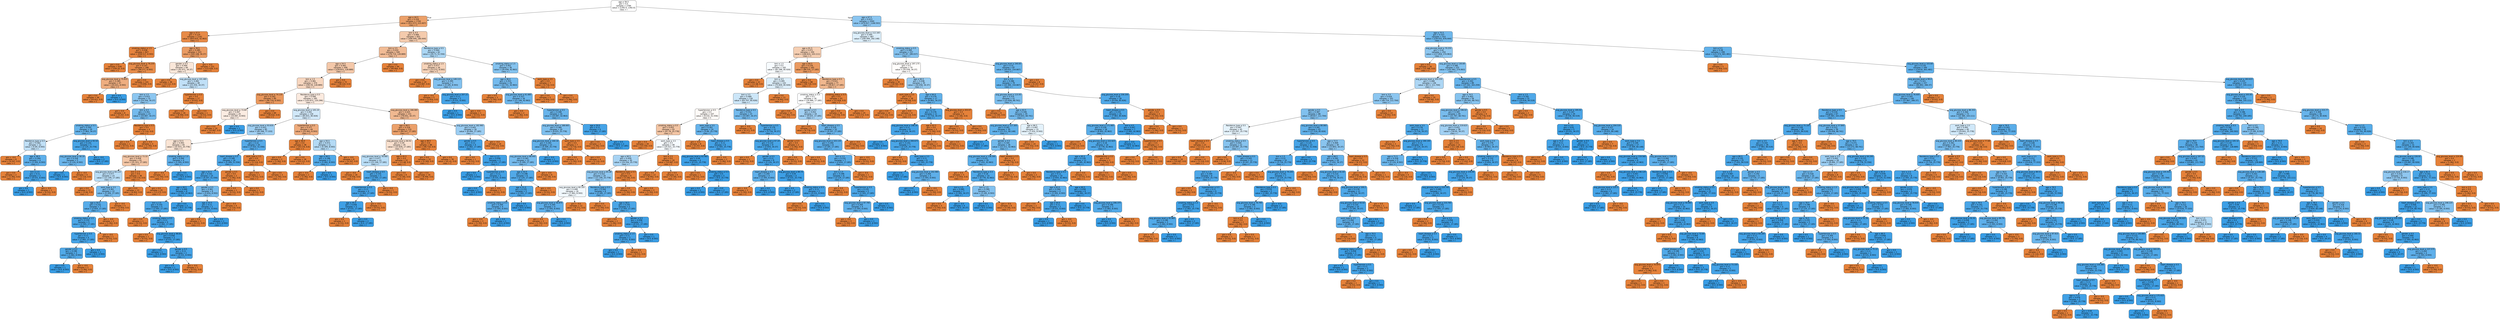 digraph Tree {
node [shape=box, style="filled, rounded", color="black", fontname="helvetica"] ;
edge [fontname="helvetica"] ;
0 [label=<age &le; 56.5<br/>gini = 0.5<br/>samples = 2784<br/>value = [1392.0, 1392.0]<br/>class = l>, fillcolor="#ffffff"] ;
1 [label=<age &le; 44.5<br/>gini = 0.316<br/>samples = 1744<br/>value = [912.073, 223.407]<br/>class = C>, fillcolor="#eba069"] ;
0 -> 1 [labeldistance=2.5, labelangle=45, headlabel="True"] ;
2 [label=<age &le; 37.5<br/>gini = 0.124<br/>samples = 1142<br/>value = [603.625, 42.963]<br/>class = C>, fillcolor="#e78a47"] ;
1 -> 2 ;
3 [label=<smoking_status &le; 1.5<br/>gini = 0.038<br/>samples = 827<br/>value = [438.517, 8.593]<br/>class = C>, fillcolor="#e6833d"] ;
2 -> 3 ;
4 [label=<gini = 0.0<br/>samples = 639<br/>value = [339.24, 0.0]<br/>class = C>, fillcolor="#e58139"] ;
3 -> 4 ;
5 [label=<avg_glucose_level &le; 76.235<br/>gini = 0.147<br/>samples = 188<br/>value = [99.277, 8.593]<br/>class = C>, fillcolor="#e78c4a"] ;
3 -> 5 ;
6 [label=<avg_glucose_level &le; 75.815<br/>gini = 0.385<br/>samples = 47<br/>value = [24.421, 8.593]<br/>class = C>, fillcolor="#eead7f"] ;
5 -> 6 ;
7 [label=<gini = 0.0<br/>samples = 46<br/>value = [24.421, 0.0]<br/>class = C>, fillcolor="#e58139"] ;
6 -> 7 ;
8 [label=<gini = 0.0<br/>samples = 1<br/>value = [0.0, 8.593]<br/>class = l>, fillcolor="#399de5"] ;
6 -> 8 ;
9 [label=<gini = 0.0<br/>samples = 141<br/>value = [74.856, 0.0]<br/>class = C>, fillcolor="#e58139"] ;
5 -> 9 ;
10 [label=<age &le; 39.5<br/>gini = 0.285<br/>samples = 315<br/>value = [165.108, 34.37]<br/>class = C>, fillcolor="#ea9b62"] ;
2 -> 10 ;
11 [label=<gender &le; 0.5<br/>gini = 0.494<br/>samples = 84<br/>value = [42.471, 34.37]<br/>class = C>, fillcolor="#fae7d9"] ;
10 -> 11 ;
12 [label=<gini = 0.0<br/>samples = 36<br/>value = [19.112, 0.0]<br/>class = C>, fillcolor="#e58139"] ;
11 -> 12 ;
13 [label=<avg_glucose_level &le; 101.485<br/>gini = 0.482<br/>samples = 48<br/>value = [23.359, 34.37]<br/>class = l>, fillcolor="#c0e0f7"] ;
11 -> 13 ;
14 [label=<bmi &le; 1.5<br/>gini = 0.415<br/>samples = 31<br/>value = [14.334, 34.37]<br/>class = l>, fillcolor="#8cc6f0"] ;
13 -> 14 ;
15 [label=<gini = 0.0<br/>samples = 8<br/>value = [4.247, 0.0]<br/>class = C>, fillcolor="#e58139"] ;
14 -> 15 ;
16 [label=<bmi &le; 4.5<br/>gini = 0.351<br/>samples = 23<br/>value = [10.087, 34.37]<br/>class = l>, fillcolor="#73baed"] ;
14 -> 16 ;
17 [label=<smoking_status &le; 0.5<br/>gini = 0.305<br/>samples = 19<br/>value = [7.963, 34.37]<br/>class = l>, fillcolor="#67b4eb"] ;
16 -> 17 ;
18 [label=<Residence_type &le; 0.5<br/>gini = 0.482<br/>samples = 12<br/>value = [5.84, 8.593]<br/>class = l>, fillcolor="#c0e0f7"] ;
17 -> 18 ;
19 [label=<gini = -0.0<br/>samples = 8<br/>value = [4.247, 0.0]<br/>class = C>, fillcolor="#e58139"] ;
18 -> 19 ;
20 [label=<age &le; 38.5<br/>gini = 0.264<br/>samples = 4<br/>value = [1.593, 8.593]<br/>class = l>, fillcolor="#5eafea"] ;
18 -> 20 ;
21 [label=<gini = 0.0<br/>samples = 2<br/>value = [1.062, 0.0]<br/>class = C>, fillcolor="#e58139"] ;
20 -> 21 ;
22 [label=<bmi &le; 2.5<br/>gini = 0.11<br/>samples = 2<br/>value = [0.531, 8.593]<br/>class = l>, fillcolor="#45a3e7"] ;
20 -> 22 ;
23 [label=<gini = 0.0<br/>samples = 1<br/>value = [0.0, 8.593]<br/>class = l>, fillcolor="#399de5"] ;
22 -> 23 ;
24 [label=<gini = -0.0<br/>samples = 1<br/>value = [0.531, 0.0]<br/>class = C>, fillcolor="#e58139"] ;
22 -> 24 ;
25 [label=<avg_glucose_level &le; 93.54<br/>gini = 0.141<br/>samples = 7<br/>value = [2.124, 25.778]<br/>class = l>, fillcolor="#49a5e7"] ;
17 -> 25 ;
26 [label=<avg_glucose_level &le; 58.19<br/>gini = 0.318<br/>samples = 5<br/>value = [2.124, 8.593]<br/>class = l>, fillcolor="#6ab5eb"] ;
25 -> 26 ;
27 [label=<gini = 0.0<br/>samples = 1<br/>value = [0.0, 8.593]<br/>class = l>, fillcolor="#399de5"] ;
26 -> 27 ;
28 [label=<gini = -0.0<br/>samples = 4<br/>value = [2.124, 0.0]<br/>class = C>, fillcolor="#e58139"] ;
26 -> 28 ;
29 [label=<gini = -0.0<br/>samples = 2<br/>value = [0.0, 17.185]<br/>class = l>, fillcolor="#399de5"] ;
25 -> 29 ;
30 [label=<Residence_type &le; 0.5<br/>gini = 0.0<br/>samples = 4<br/>value = [2.124, 0.0]<br/>class = C>, fillcolor="#e58139"] ;
16 -> 30 ;
31 [label=<gini = 0.0<br/>samples = 1<br/>value = [0.531, 0.0]<br/>class = C>, fillcolor="#e58139"] ;
30 -> 31 ;
32 [label=<gini = 0.0<br/>samples = 3<br/>value = [1.593, 0.0]<br/>class = C>, fillcolor="#e58139"] ;
30 -> 32 ;
33 [label=<hypertension &le; 0.5<br/>gini = 0.0<br/>samples = 17<br/>value = [9.025, 0.0]<br/>class = C>, fillcolor="#e58139"] ;
13 -> 33 ;
34 [label=<gini = 0.0<br/>samples = 16<br/>value = [8.494, 0.0]<br/>class = C>, fillcolor="#e58139"] ;
33 -> 34 ;
35 [label=<gini = 0.0<br/>samples = 1<br/>value = [0.531, 0.0]<br/>class = C>, fillcolor="#e58139"] ;
33 -> 35 ;
36 [label=<gini = -0.0<br/>samples = 231<br/>value = [122.636, 0.0]<br/>class = C>, fillcolor="#e58139"] ;
10 -> 36 ;
37 [label=<bmi &le; 4.5<br/>gini = 0.466<br/>samples = 602<br/>value = [308.449, 180.444]<br/>class = C>, fillcolor="#f4cbad"] ;
1 -> 37 ;
38 [label=<bmi &le; 3.5<br/>gini = 0.432<br/>samples = 540<br/>value = [278.719, 128.889]<br/>class = C>, fillcolor="#f1bb95"] ;
37 -> 38 ;
39 [label=<age &le; 54.5<br/>gini = 0.461<br/>samples = 446<br/>value = [228.815, 128.889]<br/>class = C>, fillcolor="#f4c8a9"] ;
38 -> 39 ;
40 [label=<bmi &le; 1.5<br/>gini = 0.481<br/>samples = 374<br/>value = [190.59, 128.889]<br/>class = C>, fillcolor="#f7d6bf"] ;
39 -> 40 ;
41 [label=<avg_glucose_level &le; 74.135<br/>gini = 0.262<br/>samples = 89<br/>value = [46.719, 8.593]<br/>class = C>, fillcolor="#ea985d"] ;
40 -> 41 ;
42 [label=<avg_glucose_level &le; 73.69<br/>gini = 0.497<br/>samples = 20<br/>value = [10.087, 8.593]<br/>class = C>, fillcolor="#fbece2"] ;
41 -> 42 ;
43 [label=<gini = 0.0<br/>samples = 19<br/>value = [10.087, 0.0]<br/>class = C>, fillcolor="#e58139"] ;
42 -> 43 ;
44 [label=<gini = 0.0<br/>samples = 1<br/>value = [0.0, 8.593]<br/>class = l>, fillcolor="#399de5"] ;
42 -> 44 ;
45 [label=<gini = 0.0<br/>samples = 69<br/>value = [36.632, 0.0]<br/>class = C>, fillcolor="#e58139"] ;
41 -> 45 ;
46 [label=<Residence_type &le; 0.5<br/>gini = 0.496<br/>samples = 285<br/>value = [143.872, 120.296]<br/>class = C>, fillcolor="#fbeadf"] ;
40 -> 46 ;
47 [label=<avg_glucose_level &le; 105.19<br/>gini = 0.491<br/>samples = 134<br/>value = [65.831, 85.926]<br/>class = l>, fillcolor="#d1e8f9"] ;
46 -> 47 ;
48 [label=<avg_glucose_level &le; 93.635<br/>gini = 0.451<br/>samples = 85<br/>value = [40.348, 77.333]<br/>class = l>, fillcolor="#a0d0f3"] ;
47 -> 48 ;
49 [label=<age &le; 53.5<br/>gini = 0.493<br/>samples = 65<br/>value = [32.915, 25.778]<br/>class = C>, fillcolor="#f9e4d4"] ;
48 -> 49 ;
50 [label=<avg_glucose_level &le; 73.33<br/>gini = 0.458<br/>samples = 61<br/>value = [31.323, 17.185]<br/>class = C>, fillcolor="#f3c6a6"] ;
49 -> 50 ;
51 [label=<avg_glucose_level &le; 64.115<br/>gini = 0.477<br/>samples = 23<br/>value = [11.149, 17.185]<br/>class = l>, fillcolor="#b9ddf6"] ;
50 -> 51 ;
52 [label=<gini = 0.0<br/>samples = 11<br/>value = [5.84, 0.0]<br/>class = C>, fillcolor="#e58139"] ;
51 -> 52 ;
53 [label=<work_type &le; 3.5<br/>gini = 0.361<br/>samples = 12<br/>value = [5.309, 17.185]<br/>class = l>, fillcolor="#76bbed"] ;
51 -> 53 ;
54 [label=<age &le; 50.5<br/>gini = 0.232<br/>samples = 7<br/>value = [2.654, 17.185]<br/>class = l>, fillcolor="#58ace9"] ;
53 -> 54 ;
55 [label=<smoking_status &le; 1.5<br/>gini = 0.155<br/>samples = 5<br/>value = [1.593, 17.185]<br/>class = l>, fillcolor="#4ba6e7"] ;
54 -> 55 ;
56 [label=<hypertension &le; 0.5<br/>gini = 0.11<br/>samples = 4<br/>value = [1.062, 17.185]<br/>class = l>, fillcolor="#45a3e7"] ;
55 -> 56 ;
57 [label=<gender &le; 0.5<br/>gini = 0.196<br/>samples = 3<br/>value = [1.062, 8.593]<br/>class = l>, fillcolor="#51a9e8"] ;
56 -> 57 ;
58 [label=<gini = 0.0<br/>samples = 1<br/>value = [0.0, 8.593]<br/>class = l>, fillcolor="#399de5"] ;
57 -> 58 ;
59 [label=<gini = -0.0<br/>samples = 2<br/>value = [1.062, 0.0]<br/>class = C>, fillcolor="#e58139"] ;
57 -> 59 ;
60 [label=<gini = 0.0<br/>samples = 1<br/>value = [0.0, 8.593]<br/>class = l>, fillcolor="#399de5"] ;
56 -> 60 ;
61 [label=<gini = -0.0<br/>samples = 1<br/>value = [0.531, 0.0]<br/>class = C>, fillcolor="#e58139"] ;
55 -> 61 ;
62 [label=<gini = -0.0<br/>samples = 2<br/>value = [1.062, 0.0]<br/>class = C>, fillcolor="#e58139"] ;
54 -> 62 ;
63 [label=<gini = -0.0<br/>samples = 5<br/>value = [2.654, 0.0]<br/>class = C>, fillcolor="#e58139"] ;
53 -> 63 ;
64 [label=<bmi &le; 2.5<br/>gini = 0.0<br/>samples = 38<br/>value = [20.174, 0.0]<br/>class = C>, fillcolor="#e58139"] ;
50 -> 64 ;
65 [label=<gini = 0.0<br/>samples = 13<br/>value = [6.902, 0.0]<br/>class = C>, fillcolor="#e58139"] ;
64 -> 65 ;
66 [label=<gini = 0.0<br/>samples = 25<br/>value = [13.272, 0.0]<br/>class = C>, fillcolor="#e58139"] ;
64 -> 66 ;
67 [label=<smoking_status &le; 1.0<br/>gini = 0.264<br/>samples = 4<br/>value = [1.593, 8.593]<br/>class = l>, fillcolor="#5eafea"] ;
49 -> 67 ;
68 [label=<gini = -0.0<br/>samples = 3<br/>value = [1.593, 0.0]<br/>class = C>, fillcolor="#e58139"] ;
67 -> 68 ;
69 [label=<gini = 0.0<br/>samples = 1<br/>value = [0.0, 8.593]<br/>class = l>, fillcolor="#399de5"] ;
67 -> 69 ;
70 [label=<hypertension &le; 0.5<br/>gini = 0.22<br/>samples = 20<br/>value = [7.432, 51.556]<br/>class = l>, fillcolor="#56abe9"] ;
48 -> 70 ;
71 [label=<heart_disease &le; 0.5<br/>gini = 0.169<br/>samples = 16<br/>value = [5.309, 51.556]<br/>class = l>, fillcolor="#4da7e8"] ;
70 -> 71 ;
72 [label=<age &le; 52.5<br/>gini = 0.141<br/>samples = 14<br/>value = [4.247, 51.556]<br/>class = l>, fillcolor="#49a5e7"] ;
71 -> 72 ;
73 [label=<age &le; 49.5<br/>gini = 0.069<br/>samples = 8<br/>value = [1.593, 42.963]<br/>class = l>, fillcolor="#40a1e6"] ;
72 -> 73 ;
74 [label=<bmi &le; 2.5<br/>gini = 0.155<br/>samples = 5<br/>value = [1.593, 17.185]<br/>class = l>, fillcolor="#4ba6e7"] ;
73 -> 74 ;
75 [label=<gini = 0.0<br/>samples = 1<br/>value = [0.531, 0.0]<br/>class = C>, fillcolor="#e58139"] ;
74 -> 75 ;
76 [label=<smoking_status &le; 0.5<br/>gini = 0.11<br/>samples = 4<br/>value = [1.062, 17.185]<br/>class = l>, fillcolor="#45a3e7"] ;
74 -> 76 ;
77 [label=<gini = 0.0<br/>samples = 1<br/>value = [0.531, 0.0]<br/>class = C>, fillcolor="#e58139"] ;
76 -> 77 ;
78 [label=<avg_glucose_level &le; 98.83<br/>gini = 0.058<br/>samples = 3<br/>value = [0.531, 17.185]<br/>class = l>, fillcolor="#3fa0e6"] ;
76 -> 78 ;
79 [label=<gini = 0.0<br/>samples = 1<br/>value = [0.0, 8.593]<br/>class = l>, fillcolor="#399de5"] ;
78 -> 79 ;
80 [label=<gender &le; 0.5<br/>gini = 0.11<br/>samples = 2<br/>value = [0.531, 8.593]<br/>class = l>, fillcolor="#45a3e7"] ;
78 -> 80 ;
81 [label=<gini = 0.0<br/>samples = 1<br/>value = [0.0, 8.593]<br/>class = l>, fillcolor="#399de5"] ;
80 -> 81 ;
82 [label=<gini = -0.0<br/>samples = 1<br/>value = [0.531, 0.0]<br/>class = C>, fillcolor="#e58139"] ;
80 -> 82 ;
83 [label=<gini = 0.0<br/>samples = 3<br/>value = [0.0, 25.778]<br/>class = l>, fillcolor="#399de5"] ;
73 -> 83 ;
84 [label=<gender &le; 0.5<br/>gini = 0.361<br/>samples = 6<br/>value = [2.654, 8.593]<br/>class = l>, fillcolor="#76bbed"] ;
72 -> 84 ;
85 [label=<age &le; 53.5<br/>gini = 0.11<br/>samples = 2<br/>value = [0.531, 8.593]<br/>class = l>, fillcolor="#45a3e7"] ;
84 -> 85 ;
86 [label=<gini = 0.0<br/>samples = 1<br/>value = [0.531, 0.0]<br/>class = C>, fillcolor="#e58139"] ;
85 -> 86 ;
87 [label=<gini = 0.0<br/>samples = 1<br/>value = [0.0, 8.593]<br/>class = l>, fillcolor="#399de5"] ;
85 -> 87 ;
88 [label=<gini = -0.0<br/>samples = 4<br/>value = [2.124, 0.0]<br/>class = C>, fillcolor="#e58139"] ;
84 -> 88 ;
89 [label=<gender &le; 0.5<br/>gini = 0.0<br/>samples = 2<br/>value = [1.062, 0.0]<br/>class = C>, fillcolor="#e58139"] ;
71 -> 89 ;
90 [label=<gini = 0.0<br/>samples = 1<br/>value = [0.531, 0.0]<br/>class = C>, fillcolor="#e58139"] ;
89 -> 90 ;
91 [label=<gini = 0.0<br/>samples = 1<br/>value = [0.531, 0.0]<br/>class = C>, fillcolor="#e58139"] ;
89 -> 91 ;
92 [label=<work_type &le; 3.5<br/>gini = 0.0<br/>samples = 4<br/>value = [2.124, 0.0]<br/>class = C>, fillcolor="#e58139"] ;
70 -> 92 ;
93 [label=<gini = 0.0<br/>samples = 1<br/>value = [0.531, 0.0]<br/>class = C>, fillcolor="#e58139"] ;
92 -> 93 ;
94 [label=<gini = 0.0<br/>samples = 3<br/>value = [1.593, 0.0]<br/>class = C>, fillcolor="#e58139"] ;
92 -> 94 ;
95 [label=<hypertension &le; 0.5<br/>gini = 0.377<br/>samples = 49<br/>value = [25.483, 8.593]<br/>class = C>, fillcolor="#eeab7c"] ;
47 -> 95 ;
96 [label=<age &le; 46.0<br/>gini = 0.0<br/>samples = 38<br/>value = [20.174, 0.0]<br/>class = C>, fillcolor="#e58139"] ;
95 -> 96 ;
97 [label=<gini = 0.0<br/>samples = 2<br/>value = [1.062, 0.0]<br/>class = C>, fillcolor="#e58139"] ;
96 -> 97 ;
98 [label=<gini = 0.0<br/>samples = 36<br/>value = [19.112, 0.0]<br/>class = C>, fillcolor="#e58139"] ;
96 -> 98 ;
99 [label=<age &le; 50.5<br/>gini = 0.472<br/>samples = 11<br/>value = [5.309, 8.593]<br/>class = l>, fillcolor="#b3daf5"] ;
95 -> 99 ;
100 [label=<age &le; 49.5<br/>gini = 0.196<br/>samples = 3<br/>value = [1.062, 8.593]<br/>class = l>, fillcolor="#51a9e8"] ;
99 -> 100 ;
101 [label=<gini = -0.0<br/>samples = 2<br/>value = [1.062, 0.0]<br/>class = C>, fillcolor="#e58139"] ;
100 -> 101 ;
102 [label=<gini = 0.0<br/>samples = 1<br/>value = [0.0, 8.593]<br/>class = l>, fillcolor="#399de5"] ;
100 -> 102 ;
103 [label=<gini = -0.0<br/>samples = 8<br/>value = [4.247, 0.0]<br/>class = C>, fillcolor="#e58139"] ;
99 -> 103 ;
104 [label=<avg_glucose_level &le; 166.085<br/>gini = 0.425<br/>samples = 151<br/>value = [78.041, 34.37]<br/>class = C>, fillcolor="#f0b890"] ;
46 -> 104 ;
105 [label=<age &le; 48.5<br/>gini = 0.318<br/>samples = 133<br/>value = [69.547, 17.185]<br/>class = C>, fillcolor="#eba06a"] ;
104 -> 105 ;
106 [label=<avg_glucose_level &le; 84.91<br/>gini = 0.49<br/>samples = 45<br/>value = [22.828, 17.185]<br/>class = C>, fillcolor="#f9e0ce"] ;
105 -> 106 ;
107 [label=<avg_glucose_level &le; 78.085<br/>gini = 0.477<br/>samples = 23<br/>value = [11.149, 17.185]<br/>class = l>, fillcolor="#b9ddf6"] ;
106 -> 107 ;
108 [label=<gini = -0.0<br/>samples = 18<br/>value = [9.556, 0.0]<br/>class = C>, fillcolor="#e58139"] ;
107 -> 108 ;
109 [label=<heart_disease &le; 0.5<br/>gini = 0.155<br/>samples = 5<br/>value = [1.593, 17.185]<br/>class = l>, fillcolor="#4ba6e7"] ;
107 -> 109 ;
110 [label=<hypertension &le; 0.5<br/>gini = 0.11<br/>samples = 4<br/>value = [1.062, 17.185]<br/>class = l>, fillcolor="#45a3e7"] ;
109 -> 110 ;
111 [label=<age &le; 45.5<br/>gini = 0.058<br/>samples = 3<br/>value = [0.531, 17.185]<br/>class = l>, fillcolor="#3fa0e6"] ;
110 -> 111 ;
112 [label=<gini = 0.0<br/>samples = 1<br/>value = [0.531, 0.0]<br/>class = C>, fillcolor="#e58139"] ;
111 -> 112 ;
113 [label=<gini = 0.0<br/>samples = 2<br/>value = [0.0, 17.185]<br/>class = l>, fillcolor="#399de5"] ;
111 -> 113 ;
114 [label=<gini = -0.0<br/>samples = 1<br/>value = [0.531, 0.0]<br/>class = C>, fillcolor="#e58139"] ;
110 -> 114 ;
115 [label=<gini = -0.0<br/>samples = 1<br/>value = [0.531, 0.0]<br/>class = C>, fillcolor="#e58139"] ;
109 -> 115 ;
116 [label=<age &le; 45.5<br/>gini = 0.0<br/>samples = 22<br/>value = [11.68, 0.0]<br/>class = C>, fillcolor="#e58139"] ;
106 -> 116 ;
117 [label=<gini = 0.0<br/>samples = 6<br/>value = [3.185, 0.0]<br/>class = C>, fillcolor="#e58139"] ;
116 -> 117 ;
118 [label=<gini = 0.0<br/>samples = 16<br/>value = [8.494, 0.0]<br/>class = C>, fillcolor="#e58139"] ;
116 -> 118 ;
119 [label=<age &le; 49.5<br/>gini = 0.0<br/>samples = 88<br/>value = [46.719, 0.0]<br/>class = C>, fillcolor="#e58139"] ;
105 -> 119 ;
120 [label=<gini = 0.0<br/>samples = 10<br/>value = [5.309, 0.0]<br/>class = C>, fillcolor="#e58139"] ;
119 -> 120 ;
121 [label=<gini = 0.0<br/>samples = 78<br/>value = [41.41, 0.0]<br/>class = C>, fillcolor="#e58139"] ;
119 -> 121 ;
122 [label=<avg_glucose_level &le; 182.965<br/>gini = 0.443<br/>samples = 18<br/>value = [8.494, 17.185]<br/>class = l>, fillcolor="#9bcdf2"] ;
104 -> 122 ;
123 [label=<gender &le; 0.5<br/>gini = 0.11<br/>samples = 4<br/>value = [1.062, 17.185]<br/>class = l>, fillcolor="#45a3e7"] ;
122 -> 123 ;
124 [label=<gini = 0.0<br/>samples = 1<br/>value = [0.531, 0.0]<br/>class = C>, fillcolor="#e58139"] ;
123 -> 124 ;
125 [label=<bmi &le; 2.5<br/>gini = 0.058<br/>samples = 3<br/>value = [0.531, 17.185]<br/>class = l>, fillcolor="#3fa0e6"] ;
123 -> 125 ;
126 [label=<gini = 0.0<br/>samples = 1<br/>value = [0.0, 8.593]<br/>class = l>, fillcolor="#399de5"] ;
125 -> 126 ;
127 [label=<hypertension &le; 0.5<br/>gini = 0.11<br/>samples = 2<br/>value = [0.531, 8.593]<br/>class = l>, fillcolor="#45a3e7"] ;
125 -> 127 ;
128 [label=<gini = 0.0<br/>samples = 1<br/>value = [0.0, 8.593]<br/>class = l>, fillcolor="#399de5"] ;
127 -> 128 ;
129 [label=<gini = -0.0<br/>samples = 1<br/>value = [0.531, 0.0]<br/>class = C>, fillcolor="#e58139"] ;
127 -> 129 ;
130 [label=<gini = -0.0<br/>samples = 14<br/>value = [7.432, 0.0]<br/>class = C>, fillcolor="#e58139"] ;
122 -> 130 ;
131 [label=<gini = 0.0<br/>samples = 72<br/>value = [38.224, 0.0]<br/>class = C>, fillcolor="#e58139"] ;
39 -> 131 ;
132 [label=<gini = 0.0<br/>samples = 94<br/>value = [49.904, 0.0]<br/>class = C>, fillcolor="#e58139"] ;
38 -> 132 ;
133 [label=<Residence_type &le; 0.5<br/>gini = 0.464<br/>samples = 62<br/>value = [29.73, 51.556]<br/>class = l>, fillcolor="#abd6f4"] ;
37 -> 133 ;
134 [label=<smoking_status &le; 1.5<br/>gini = 0.477<br/>samples = 26<br/>value = [13.272, 8.593]<br/>class = C>, fillcolor="#f6d3b9"] ;
133 -> 134 ;
135 [label=<gini = 0.0<br/>samples = 19<br/>value = [10.087, 0.0]<br/>class = C>, fillcolor="#e58139"] ;
134 -> 135 ;
136 [label=<avg_glucose_level &le; 149.115<br/>gini = 0.395<br/>samples = 7<br/>value = [3.185, 8.593]<br/>class = l>, fillcolor="#82c1ef"] ;
134 -> 136 ;
137 [label=<gini = -0.0<br/>samples = 5<br/>value = [2.654, 0.0]<br/>class = C>, fillcolor="#e58139"] ;
136 -> 137 ;
138 [label=<avg_glucose_level &le; 207.21<br/>gini = 0.11<br/>samples = 2<br/>value = [0.531, 8.593]<br/>class = l>, fillcolor="#45a3e7"] ;
136 -> 138 ;
139 [label=<gini = 0.0<br/>samples = 1<br/>value = [0.0, 8.593]<br/>class = l>, fillcolor="#399de5"] ;
138 -> 139 ;
140 [label=<gini = -0.0<br/>samples = 1<br/>value = [0.531, 0.0]<br/>class = C>, fillcolor="#e58139"] ;
138 -> 140 ;
141 [label=<smoking_status &le; 1.5<br/>gini = 0.401<br/>samples = 36<br/>value = [16.458, 42.963]<br/>class = l>, fillcolor="#85c3ef"] ;
133 -> 141 ;
142 [label=<age &le; 46.0<br/>gini = 0.353<br/>samples = 29<br/>value = [12.741, 42.963]<br/>class = l>, fillcolor="#74baed"] ;
141 -> 142 ;
143 [label=<gini = 0.0<br/>samples = 3<br/>value = [1.593, 0.0]<br/>class = C>, fillcolor="#e58139"] ;
142 -> 143 ;
144 [label=<avg_glucose_level &le; 61.685<br/>gini = 0.327<br/>samples = 26<br/>value = [11.149, 42.963]<br/>class = l>, fillcolor="#6cb6ec"] ;
142 -> 144 ;
145 [label=<gini = 0.0<br/>samples = 2<br/>value = [1.062, 0.0]<br/>class = C>, fillcolor="#e58139"] ;
144 -> 145 ;
146 [label=<hypertension &le; 0.5<br/>gini = 0.308<br/>samples = 24<br/>value = [10.087, 42.963]<br/>class = l>, fillcolor="#67b4eb"] ;
144 -> 146 ;
147 [label=<avg_glucose_level &le; 188.665<br/>gini = 0.384<br/>samples = 20<br/>value = [9.025, 25.778]<br/>class = l>, fillcolor="#7ebfee"] ;
146 -> 147 ;
148 [label=<avg_glucose_level &le; 164.16<br/>gini = 0.283<br/>samples = 13<br/>value = [5.309, 25.778]<br/>class = l>, fillcolor="#62b1ea"] ;
147 -> 148 ;
149 [label=<avg_glucose_level &le; 88.445<br/>gini = 0.361<br/>samples = 12<br/>value = [5.309, 17.185]<br/>class = l>, fillcolor="#76bbed"] ;
148 -> 149 ;
150 [label=<age &le; 54.0<br/>gini = 0.196<br/>samples = 6<br/>value = [2.124, 17.185]<br/>class = l>, fillcolor="#51a9e8"] ;
149 -> 150 ;
151 [label=<age &le; 51.0<br/>gini = 0.155<br/>samples = 5<br/>value = [1.593, 17.185]<br/>class = l>, fillcolor="#4ba6e7"] ;
150 -> 151 ;
152 [label=<smoking_status &le; 0.5<br/>gini = 0.264<br/>samples = 4<br/>value = [1.593, 8.593]<br/>class = l>, fillcolor="#5eafea"] ;
151 -> 152 ;
153 [label=<gini = -0.0<br/>samples = 3<br/>value = [1.593, 0.0]<br/>class = C>, fillcolor="#e58139"] ;
152 -> 153 ;
154 [label=<gini = 0.0<br/>samples = 1<br/>value = [0.0, 8.593]<br/>class = l>, fillcolor="#399de5"] ;
152 -> 154 ;
155 [label=<gini = 0.0<br/>samples = 1<br/>value = [0.0, 8.593]<br/>class = l>, fillcolor="#399de5"] ;
151 -> 155 ;
156 [label=<gini = -0.0<br/>samples = 1<br/>value = [0.531, 0.0]<br/>class = C>, fillcolor="#e58139"] ;
150 -> 156 ;
157 [label=<gini = -0.0<br/>samples = 6<br/>value = [3.185, 0.0]<br/>class = C>, fillcolor="#e58139"] ;
149 -> 157 ;
158 [label=<gini = -0.0<br/>samples = 1<br/>value = [0.0, 8.593]<br/>class = l>, fillcolor="#399de5"] ;
148 -> 158 ;
159 [label=<work_type &le; 3.5<br/>gini = 0.0<br/>samples = 7<br/>value = [3.716, 0.0]<br/>class = C>, fillcolor="#e58139"] ;
147 -> 159 ;
160 [label=<gini = 0.0<br/>samples = 3<br/>value = [1.593, 0.0]<br/>class = C>, fillcolor="#e58139"] ;
159 -> 160 ;
161 [label=<gini = 0.0<br/>samples = 4<br/>value = [2.124, 0.0]<br/>class = C>, fillcolor="#e58139"] ;
159 -> 161 ;
162 [label=<age &le; 50.0<br/>gini = 0.11<br/>samples = 4<br/>value = [1.062, 17.185]<br/>class = l>, fillcolor="#45a3e7"] ;
146 -> 162 ;
163 [label=<gini = 0.0<br/>samples = 2<br/>value = [1.062, 0.0]<br/>class = C>, fillcolor="#e58139"] ;
162 -> 163 ;
164 [label=<gini = 0.0<br/>samples = 2<br/>value = [0.0, 17.185]<br/>class = l>, fillcolor="#399de5"] ;
162 -> 164 ;
165 [label=<work_type &le; 3.5<br/>gini = 0.0<br/>samples = 7<br/>value = [3.716, 0.0]<br/>class = C>, fillcolor="#e58139"] ;
141 -> 165 ;
166 [label=<gini = 0.0<br/>samples = 5<br/>value = [2.654, 0.0]<br/>class = C>, fillcolor="#e58139"] ;
165 -> 166 ;
167 [label=<gini = 0.0<br/>samples = 2<br/>value = [1.062, 0.0]<br/>class = C>, fillcolor="#e58139"] ;
165 -> 167 ;
168 [label=<age &le; 67.5<br/>gini = 0.413<br/>samples = 1040<br/>value = [479.927, 1168.593]<br/>class = l>, fillcolor="#8ac5f0"] ;
0 -> 168 [labeldistance=2.5, labelangle=-45, headlabel="False"] ;
169 [label=<avg_glucose_level &le; 112.165<br/>gini = 0.495<br/>samples = 487<br/>value = [240.494, 292.148]<br/>class = l>, fillcolor="#dceefa"] ;
168 -> 169 ;
170 [label=<age &le; 61.5<br/>gini = 0.471<br/>samples = 330<br/>value = [168.824, 103.111]<br/>class = C>, fillcolor="#f5ceb2"] ;
169 -> 170 ;
171 [label=<bmi &le; 1.5<br/>gini = 0.5<br/>samples = 165<br/>value = [82.288, 85.926]<br/>class = l>, fillcolor="#f7fbfe"] ;
170 -> 171 ;
172 [label=<gini = 0.0<br/>samples = 22<br/>value = [11.68, 0.0]<br/>class = C>, fillcolor="#e58139"] ;
171 -> 172 ;
173 [label=<bmi &le; 4.5<br/>gini = 0.495<br/>samples = 143<br/>value = [70.609, 85.926]<br/>class = l>, fillcolor="#dceefa"] ;
171 -> 173 ;
174 [label=<bmi &le; 3.5<br/>gini = 0.489<br/>samples = 130<br/>value = [63.707, 85.926]<br/>class = l>, fillcolor="#cce6f8"] ;
173 -> 174 ;
175 [label=<hypertension &le; 0.5<br/>gini = 0.5<br/>samples = 107<br/>value = [53.62, 51.556]<br/>class = C>, fillcolor="#fefaf7"] ;
174 -> 175 ;
176 [label=<smoking_status &le; 0.5<br/>gini = 0.455<br/>samples = 93<br/>value = [47.78, 25.778]<br/>class = C>, fillcolor="#f3c5a4"] ;
175 -> 176 ;
177 [label=<gini = 0.0<br/>samples = 44<br/>value = [23.359, 0.0]<br/>class = C>, fillcolor="#e58139"] ;
176 -> 177 ;
178 [label=<work_type &le; 3.5<br/>gini = 0.5<br/>samples = 49<br/>value = [24.421, 25.778]<br/>class = l>, fillcolor="#f5fafe"] ;
176 -> 178 ;
179 [label=<age &le; 60.5<br/>gini = 0.459<br/>samples = 30<br/>value = [14.334, 25.778]<br/>class = l>, fillcolor="#a7d3f3"] ;
178 -> 179 ;
180 [label=<avg_glucose_level &le; 85.08<br/>gini = 0.422<br/>samples = 24<br/>value = [11.149, 25.778]<br/>class = l>, fillcolor="#8fc7f0"] ;
179 -> 180 ;
181 [label=<avg_glucose_level &le; 60.105<br/>gini = 0.499<br/>samples = 16<br/>value = [7.963, 8.593]<br/>class = l>, fillcolor="#f1f8fd"] ;
180 -> 181 ;
182 [label=<avg_glucose_level &le; 58.875<br/>gini = 0.264<br/>samples = 4<br/>value = [1.593, 8.593]<br/>class = l>, fillcolor="#5eafea"] ;
181 -> 182 ;
183 [label=<gini = -0.0<br/>samples = 3<br/>value = [1.593, 0.0]<br/>class = C>, fillcolor="#e58139"] ;
182 -> 183 ;
184 [label=<gini = 0.0<br/>samples = 1<br/>value = [0.0, 8.593]<br/>class = l>, fillcolor="#399de5"] ;
182 -> 184 ;
185 [label=<gini = -0.0<br/>samples = 12<br/>value = [6.371, 0.0]<br/>class = C>, fillcolor="#e58139"] ;
181 -> 185 ;
186 [label=<Residence_type &le; 0.5<br/>gini = 0.264<br/>samples = 8<br/>value = [3.185, 17.185]<br/>class = l>, fillcolor="#5eafea"] ;
180 -> 186 ;
187 [label=<gini = 0.0<br/>samples = 3<br/>value = [1.593, 0.0]<br/>class = C>, fillcolor="#e58139"] ;
186 -> 187 ;
188 [label=<age &le; 58.5<br/>gini = 0.155<br/>samples = 5<br/>value = [1.593, 17.185]<br/>class = l>, fillcolor="#4ba6e7"] ;
186 -> 188 ;
189 [label=<gini = 0.0<br/>samples = 2<br/>value = [1.062, 0.0]<br/>class = C>, fillcolor="#e58139"] ;
188 -> 189 ;
190 [label=<gender &le; 0.5<br/>gini = 0.058<br/>samples = 3<br/>value = [0.531, 17.185]<br/>class = l>, fillcolor="#3fa0e6"] ;
188 -> 190 ;
191 [label=<smoking_status &le; 1.5<br/>gini = 0.11<br/>samples = 2<br/>value = [0.531, 8.593]<br/>class = l>, fillcolor="#45a3e7"] ;
190 -> 191 ;
192 [label=<gini = 0.0<br/>samples = 1<br/>value = [0.0, 8.593]<br/>class = l>, fillcolor="#399de5"] ;
191 -> 192 ;
193 [label=<gini = -0.0<br/>samples = 1<br/>value = [0.531, 0.0]<br/>class = C>, fillcolor="#e58139"] ;
191 -> 193 ;
194 [label=<gini = 0.0<br/>samples = 1<br/>value = [0.0, 8.593]<br/>class = l>, fillcolor="#399de5"] ;
190 -> 194 ;
195 [label=<Residence_type &le; 0.5<br/>gini = 0.0<br/>samples = 6<br/>value = [3.185, 0.0]<br/>class = C>, fillcolor="#e58139"] ;
179 -> 195 ;
196 [label=<gini = 0.0<br/>samples = 3<br/>value = [1.593, 0.0]<br/>class = C>, fillcolor="#e58139"] ;
195 -> 196 ;
197 [label=<gini = 0.0<br/>samples = 3<br/>value = [1.593, 0.0]<br/>class = C>, fillcolor="#e58139"] ;
195 -> 197 ;
198 [label=<bmi &le; 2.5<br/>gini = 0.0<br/>samples = 19<br/>value = [10.087, 0.0]<br/>class = C>, fillcolor="#e58139"] ;
178 -> 198 ;
199 [label=<gini = 0.0<br/>samples = 13<br/>value = [6.902, 0.0]<br/>class = C>, fillcolor="#e58139"] ;
198 -> 199 ;
200 [label=<gini = 0.0<br/>samples = 6<br/>value = [3.185, 0.0]<br/>class = C>, fillcolor="#e58139"] ;
198 -> 200 ;
201 [label=<work_type &le; 3.5<br/>gini = 0.301<br/>samples = 14<br/>value = [5.84, 25.778]<br/>class = l>, fillcolor="#66b3eb"] ;
175 -> 201 ;
202 [label=<gini = -0.0<br/>samples = 8<br/>value = [4.247, 0.0]<br/>class = C>, fillcolor="#e58139"] ;
201 -> 202 ;
203 [label=<heart_disease &le; 0.5<br/>gini = 0.11<br/>samples = 6<br/>value = [1.593, 25.778]<br/>class = l>, fillcolor="#45a3e7"] ;
201 -> 203 ;
204 [label=<avg_glucose_level &le; 63.465<br/>gini = 0.04<br/>samples = 4<br/>value = [0.531, 25.778]<br/>class = l>, fillcolor="#3d9fe6"] ;
203 -> 204 ;
205 [label=<gini = 0.0<br/>samples = 1<br/>value = [0.531, 0.0]<br/>class = C>, fillcolor="#e58139"] ;
204 -> 205 ;
206 [label=<smoking_status &le; 0.5<br/>gini = 0.0<br/>samples = 3<br/>value = [0.0, 25.778]<br/>class = l>, fillcolor="#399de5"] ;
204 -> 206 ;
207 [label=<gini = 0.0<br/>samples = 1<br/>value = [0.0, 8.593]<br/>class = l>, fillcolor="#399de5"] ;
206 -> 207 ;
208 [label=<gini = 0.0<br/>samples = 2<br/>value = [0.0, 17.185]<br/>class = l>, fillcolor="#399de5"] ;
206 -> 208 ;
209 [label=<gini = -0.0<br/>samples = 2<br/>value = [1.062, 0.0]<br/>class = C>, fillcolor="#e58139"] ;
203 -> 209 ;
210 [label=<Residence_type &le; 0.5<br/>gini = 0.351<br/>samples = 23<br/>value = [10.087, 34.37]<br/>class = l>, fillcolor="#73baed"] ;
174 -> 210 ;
211 [label=<gini = -0.0<br/>samples = 12<br/>value = [6.371, 0.0]<br/>class = C>, fillcolor="#e58139"] ;
210 -> 211 ;
212 [label=<hypertension &le; 0.5<br/>gini = 0.176<br/>samples = 11<br/>value = [3.716, 34.37]<br/>class = l>, fillcolor="#4ea8e8"] ;
210 -> 212 ;
213 [label=<avg_glucose_level &le; 67.24<br/>gini = 0.133<br/>samples = 9<br/>value = [2.654, 34.37]<br/>class = l>, fillcolor="#48a5e7"] ;
212 -> 213 ;
214 [label=<gini = 0.0<br/>samples = 1<br/>value = [0.531, 0.0]<br/>class = C>, fillcolor="#e58139"] ;
213 -> 214 ;
215 [label=<gender &le; 0.5<br/>gini = 0.11<br/>samples = 8<br/>value = [2.124, 34.37]<br/>class = l>, fillcolor="#45a3e7"] ;
213 -> 215 ;
216 [label=<heart_disease &le; 0.5<br/>gini = 0.264<br/>samples = 4<br/>value = [1.593, 8.593]<br/>class = l>, fillcolor="#5eafea"] ;
215 -> 216 ;
217 [label=<gini = -0.0<br/>samples = 3<br/>value = [1.593, 0.0]<br/>class = C>, fillcolor="#e58139"] ;
216 -> 217 ;
218 [label=<gini = 0.0<br/>samples = 1<br/>value = [0.0, 8.593]<br/>class = l>, fillcolor="#399de5"] ;
216 -> 218 ;
219 [label=<avg_glucose_level &le; 89.74<br/>gini = 0.04<br/>samples = 4<br/>value = [0.531, 25.778]<br/>class = l>, fillcolor="#3d9fe6"] ;
215 -> 219 ;
220 [label=<gini = 0.0<br/>samples = 2<br/>value = [0.0, 17.185]<br/>class = l>, fillcolor="#399de5"] ;
219 -> 220 ;
221 [label=<smoking_status &le; 0.5<br/>gini = 0.11<br/>samples = 2<br/>value = [0.531, 8.593]<br/>class = l>, fillcolor="#45a3e7"] ;
219 -> 221 ;
222 [label=<gini = 0.0<br/>samples = 1<br/>value = [0.531, 0.0]<br/>class = C>, fillcolor="#e58139"] ;
221 -> 222 ;
223 [label=<gini = 0.0<br/>samples = 1<br/>value = [0.0, 8.593]<br/>class = l>, fillcolor="#399de5"] ;
221 -> 223 ;
224 [label=<gender &le; 0.5<br/>gini = 0.0<br/>samples = 2<br/>value = [1.062, 0.0]<br/>class = C>, fillcolor="#e58139"] ;
212 -> 224 ;
225 [label=<gini = 0.0<br/>samples = 1<br/>value = [0.531, 0.0]<br/>class = C>, fillcolor="#e58139"] ;
224 -> 225 ;
226 [label=<gini = 0.0<br/>samples = 1<br/>value = [0.531, 0.0]<br/>class = C>, fillcolor="#e58139"] ;
224 -> 226 ;
227 [label=<gini = 0.0<br/>samples = 13<br/>value = [6.902, 0.0]<br/>class = C>, fillcolor="#e58139"] ;
173 -> 227 ;
228 [label=<age &le; 64.5<br/>gini = 0.276<br/>samples = 165<br/>value = [86.535, 17.185]<br/>class = C>, fillcolor="#ea9a60"] ;
170 -> 228 ;
229 [label=<gini = 0.0<br/>samples = 88<br/>value = [46.719, 0.0]<br/>class = C>, fillcolor="#e58139"] ;
228 -> 229 ;
230 [label=<Residence_type &le; 0.5<br/>gini = 0.421<br/>samples = 77<br/>value = [39.817, 17.185]<br/>class = C>, fillcolor="#f0b78e"] ;
228 -> 230 ;
231 [label=<smoking_status &le; 0.5<br/>gini = 0.5<br/>samples = 34<br/>value = [16.989, 17.185]<br/>class = l>, fillcolor="#fdfeff"] ;
230 -> 231 ;
232 [label=<gini = 0.0<br/>samples = 15<br/>value = [7.963, 0.0]<br/>class = C>, fillcolor="#e58139"] ;
231 -> 232 ;
233 [label=<gender &le; 0.5<br/>gini = 0.452<br/>samples = 19<br/>value = [9.025, 17.185]<br/>class = l>, fillcolor="#a1d0f3"] ;
231 -> 233 ;
234 [label=<gini = 0.0<br/>samples = 9<br/>value = [4.778, 0.0]<br/>class = C>, fillcolor="#e58139"] ;
233 -> 234 ;
235 [label=<heart_disease &le; 0.5<br/>gini = 0.318<br/>samples = 10<br/>value = [4.247, 17.185]<br/>class = l>, fillcolor="#6ab5eb"] ;
233 -> 235 ;
236 [label=<avg_glucose_level &le; 103.135<br/>gini = 0.264<br/>samples = 8<br/>value = [3.185, 17.185]<br/>class = l>, fillcolor="#5eafea"] ;
235 -> 236 ;
237 [label=<bmi &le; 2.5<br/>gini = 0.232<br/>samples = 7<br/>value = [2.654, 17.185]<br/>class = l>, fillcolor="#58ace9"] ;
236 -> 237 ;
238 [label=<bmi &le; 1.5<br/>gini = 0.196<br/>samples = 6<br/>value = [2.124, 17.185]<br/>class = l>, fillcolor="#51a9e8"] ;
237 -> 238 ;
239 [label=<gini = 0.0<br/>samples = 1<br/>value = [0.531, 0.0]<br/>class = C>, fillcolor="#e58139"] ;
238 -> 239 ;
240 [label=<hypertension &le; 0.5<br/>gini = 0.155<br/>samples = 5<br/>value = [1.593, 17.185]<br/>class = l>, fillcolor="#4ba6e7"] ;
238 -> 240 ;
241 [label=<avg_glucose_level &le; 97.795<br/>gini = 0.264<br/>samples = 4<br/>value = [1.593, 8.593]<br/>class = l>, fillcolor="#5eafea"] ;
240 -> 241 ;
242 [label=<gini = -0.0<br/>samples = 3<br/>value = [1.593, 0.0]<br/>class = C>, fillcolor="#e58139"] ;
241 -> 242 ;
243 [label=<gini = 0.0<br/>samples = 1<br/>value = [0.0, 8.593]<br/>class = l>, fillcolor="#399de5"] ;
241 -> 243 ;
244 [label=<gini = 0.0<br/>samples = 1<br/>value = [0.0, 8.593]<br/>class = l>, fillcolor="#399de5"] ;
240 -> 244 ;
245 [label=<gini = -0.0<br/>samples = 1<br/>value = [0.531, 0.0]<br/>class = C>, fillcolor="#e58139"] ;
237 -> 245 ;
246 [label=<gini = -0.0<br/>samples = 1<br/>value = [0.531, 0.0]<br/>class = C>, fillcolor="#e58139"] ;
236 -> 246 ;
247 [label=<gini = -0.0<br/>samples = 2<br/>value = [1.062, 0.0]<br/>class = C>, fillcolor="#e58139"] ;
235 -> 247 ;
248 [label=<smoking_status &le; 0.5<br/>gini = 0.0<br/>samples = 43<br/>value = [22.828, 0.0]<br/>class = C>, fillcolor="#e58139"] ;
230 -> 248 ;
249 [label=<gini = 0.0<br/>samples = 18<br/>value = [9.556, 0.0]<br/>class = C>, fillcolor="#e58139"] ;
248 -> 249 ;
250 [label=<gini = 0.0<br/>samples = 25<br/>value = [13.272, 0.0]<br/>class = C>, fillcolor="#e58139"] ;
248 -> 250 ;
251 [label=<smoking_status &le; 0.5<br/>gini = 0.399<br/>samples = 157<br/>value = [71.67, 189.037]<br/>class = l>, fillcolor="#84c2ef"] ;
169 -> 251 ;
252 [label=<avg_glucose_level &le; 197.175<br/>gini = 0.5<br/>samples = 70<br/>value = [35.039, 34.37]<br/>class = C>, fillcolor="#fffdfb"] ;
251 -> 252 ;
253 [label=<gini = 0.0<br/>samples = 35<br/>value = [18.581, 0.0]<br/>class = C>, fillcolor="#e58139"] ;
252 -> 253 ;
254 [label=<age &le; 60.5<br/>gini = 0.438<br/>samples = 35<br/>value = [16.458, 34.37]<br/>class = l>, fillcolor="#98ccf1"] ;
252 -> 254 ;
255 [label=<work_type &le; 3.5<br/>gini = 0.0<br/>samples = 18<br/>value = [9.556, 0.0]<br/>class = C>, fillcolor="#e58139"] ;
254 -> 255 ;
256 [label=<gini = 0.0<br/>samples = 14<br/>value = [7.432, 0.0]<br/>class = C>, fillcolor="#e58139"] ;
255 -> 256 ;
257 [label=<gini = 0.0<br/>samples = 4<br/>value = [2.124, 0.0]<br/>class = C>, fillcolor="#e58139"] ;
255 -> 257 ;
258 [label=<age &le; 64.0<br/>gini = 0.279<br/>samples = 17<br/>value = [6.902, 34.37]<br/>class = l>, fillcolor="#61b1ea"] ;
254 -> 258 ;
259 [label=<bmi &le; 3.5<br/>gini = 0.176<br/>samples = 11<br/>value = [3.716, 34.37]<br/>class = l>, fillcolor="#4ea8e8"] ;
258 -> 259 ;
260 [label=<avg_glucose_level &le; 198.34<br/>gini = 0.11<br/>samples = 8<br/>value = [2.124, 34.37]<br/>class = l>, fillcolor="#45a3e7"] ;
259 -> 260 ;
261 [label=<gini = 0.0<br/>samples = 1<br/>value = [0.0, 8.593]<br/>class = l>, fillcolor="#399de5"] ;
260 -> 261 ;
262 [label=<avg_glucose_level &le; 200.675<br/>gini = 0.141<br/>samples = 7<br/>value = [2.124, 25.778]<br/>class = l>, fillcolor="#49a5e7"] ;
260 -> 262 ;
263 [label=<gini = 0.0<br/>samples = 1<br/>value = [0.531, 0.0]<br/>class = C>, fillcolor="#e58139"] ;
262 -> 263 ;
264 [label=<work_type &le; 3.5<br/>gini = 0.11<br/>samples = 6<br/>value = [1.593, 25.778]<br/>class = l>, fillcolor="#45a3e7"] ;
262 -> 264 ;
265 [label=<gini = 0.0<br/>samples = 2<br/>value = [0.0, 17.185]<br/>class = l>, fillcolor="#399de5"] ;
264 -> 265 ;
266 [label=<avg_glucose_level &le; 202.985<br/>gini = 0.264<br/>samples = 4<br/>value = [1.593, 8.593]<br/>class = l>, fillcolor="#5eafea"] ;
264 -> 266 ;
267 [label=<gini = 0.0<br/>samples = 1<br/>value = [0.0, 8.593]<br/>class = l>, fillcolor="#399de5"] ;
266 -> 267 ;
268 [label=<gini = -0.0<br/>samples = 3<br/>value = [1.593, 0.0]<br/>class = C>, fillcolor="#e58139"] ;
266 -> 268 ;
269 [label=<age &le; 62.5<br/>gini = 0.0<br/>samples = 3<br/>value = [1.593, 0.0]<br/>class = C>, fillcolor="#e58139"] ;
259 -> 269 ;
270 [label=<gini = 0.0<br/>samples = 2<br/>value = [1.062, 0.0]<br/>class = C>, fillcolor="#e58139"] ;
269 -> 270 ;
271 [label=<gini = 0.0<br/>samples = 1<br/>value = [0.531, 0.0]<br/>class = C>, fillcolor="#e58139"] ;
269 -> 271 ;
272 [label=<avg_glucose_level &le; 203.07<br/>gini = 0.0<br/>samples = 6<br/>value = [3.185, 0.0]<br/>class = C>, fillcolor="#e58139"] ;
258 -> 272 ;
273 [label=<gini = 0.0<br/>samples = 1<br/>value = [0.531, 0.0]<br/>class = C>, fillcolor="#e58139"] ;
272 -> 273 ;
274 [label=<gini = 0.0<br/>samples = 5<br/>value = [2.654, 0.0]<br/>class = C>, fillcolor="#e58139"] ;
272 -> 274 ;
275 [label=<avg_glucose_level &le; 240.65<br/>gini = 0.31<br/>samples = 87<br/>value = [36.632, 154.667]<br/>class = l>, fillcolor="#68b4eb"] ;
251 -> 275 ;
276 [label=<bmi &le; 3.5<br/>gini = 0.286<br/>samples = 79<br/>value = [32.384, 154.667]<br/>class = l>, fillcolor="#62b2ea"] ;
275 -> 276 ;
277 [label=<avg_glucose_level &le; 115.93<br/>gini = 0.374<br/>samples = 51<br/>value = [22.828, 68.741]<br/>class = l>, fillcolor="#7bbeee"] ;
276 -> 277 ;
278 [label=<gini = 0.0<br/>samples = 6<br/>value = [3.185, 0.0]<br/>class = C>, fillcolor="#e58139"] ;
277 -> 278 ;
279 [label=<age &le; 63.5<br/>gini = 0.346<br/>samples = 45<br/>value = [19.643, 68.741]<br/>class = l>, fillcolor="#72b9ec"] ;
277 -> 279 ;
280 [label=<avg_glucose_level &le; 117.305<br/>gini = 0.281<br/>samples = 30<br/>value = [12.211, 60.148]<br/>class = l>, fillcolor="#61b1ea"] ;
279 -> 280 ;
281 [label=<gini = 0.0<br/>samples = 2<br/>value = [0.0, 17.185]<br/>class = l>, fillcolor="#399de5"] ;
280 -> 281 ;
282 [label=<gender &le; 0.5<br/>gini = 0.345<br/>samples = 28<br/>value = [12.211, 42.963]<br/>class = l>, fillcolor="#71b9ec"] ;
280 -> 282 ;
283 [label=<avg_glucose_level &le; 136.595<br/>gini = 0.251<br/>samples = 19<br/>value = [7.432, 42.963]<br/>class = l>, fillcolor="#5baee9"] ;
282 -> 283 ;
284 [label=<gini = 0.0<br/>samples = 5<br/>value = [2.654, 0.0]<br/>class = C>, fillcolor="#e58139"] ;
283 -> 284 ;
285 [label=<Residence_type &le; 0.5<br/>gini = 0.18<br/>samples = 14<br/>value = [4.778, 42.963]<br/>class = l>, fillcolor="#4fa8e8"] ;
283 -> 285 ;
286 [label=<bmi &le; 2.5<br/>gini = 0.085<br/>samples = 7<br/>value = [1.593, 34.37]<br/>class = l>, fillcolor="#42a2e6"] ;
285 -> 286 ;
287 [label=<gini = 0.0<br/>samples = 3<br/>value = [1.593, 0.0]<br/>class = C>, fillcolor="#e58139"] ;
286 -> 287 ;
288 [label=<gini = -0.0<br/>samples = 4<br/>value = [0.0, 34.37]<br/>class = l>, fillcolor="#399de5"] ;
286 -> 288 ;
289 [label=<bmi &le; 1.5<br/>gini = 0.395<br/>samples = 7<br/>value = [3.185, 8.593]<br/>class = l>, fillcolor="#82c1ef"] ;
285 -> 289 ;
290 [label=<gini = 0.0<br/>samples = 1<br/>value = [0.0, 8.593]<br/>class = l>, fillcolor="#399de5"] ;
289 -> 290 ;
291 [label=<gini = -0.0<br/>samples = 6<br/>value = [3.185, 0.0]<br/>class = C>, fillcolor="#e58139"] ;
289 -> 291 ;
292 [label=<heart_disease &le; 0.5<br/>gini = 0.0<br/>samples = 9<br/>value = [4.778, 0.0]<br/>class = C>, fillcolor="#e58139"] ;
282 -> 292 ;
293 [label=<gini = 0.0<br/>samples = 7<br/>value = [3.716, 0.0]<br/>class = C>, fillcolor="#e58139"] ;
292 -> 293 ;
294 [label=<gini = 0.0<br/>samples = 2<br/>value = [1.062, 0.0]<br/>class = C>, fillcolor="#e58139"] ;
292 -> 294 ;
295 [label=<age &le; 66.5<br/>gini = 0.497<br/>samples = 15<br/>value = [7.432, 8.593]<br/>class = l>, fillcolor="#e4f2fb"] ;
279 -> 295 ;
296 [label=<gini = 0.0<br/>samples = 14<br/>value = [7.432, 0.0]<br/>class = C>, fillcolor="#e58139"] ;
295 -> 296 ;
297 [label=<gini = 0.0<br/>samples = 1<br/>value = [0.0, 8.593]<br/>class = l>, fillcolor="#399de5"] ;
295 -> 297 ;
298 [label=<avg_glucose_level &le; 230.205<br/>gini = 0.18<br/>samples = 28<br/>value = [9.556, 85.926]<br/>class = l>, fillcolor="#4fa8e8"] ;
276 -> 298 ;
299 [label=<heart_disease &le; 0.5<br/>gini = 0.155<br/>samples = 25<br/>value = [7.963, 85.926]<br/>class = l>, fillcolor="#4ba6e7"] ;
298 -> 299 ;
300 [label=<avg_glucose_level &le; 171.465<br/>gini = 0.239<br/>samples = 18<br/>value = [6.902, 42.963]<br/>class = l>, fillcolor="#59ade9"] ;
299 -> 300 ;
301 [label=<gini = 0.0<br/>samples = 4<br/>value = [2.124, 0.0]<br/>class = C>, fillcolor="#e58139"] ;
300 -> 301 ;
302 [label=<avg_glucose_level &le; 222.625<br/>gini = 0.18<br/>samples = 14<br/>value = [4.778, 42.963]<br/>class = l>, fillcolor="#4fa8e8"] ;
300 -> 302 ;
303 [label=<age &le; 65.5<br/>gini = 0.129<br/>samples = 11<br/>value = [3.185, 42.963]<br/>class = l>, fillcolor="#48a4e7"] ;
302 -> 303 ;
304 [label=<Residence_type &le; 0.5<br/>gini = 0.11<br/>samples = 10<br/>value = [2.654, 42.963]<br/>class = l>, fillcolor="#45a3e7"] ;
303 -> 304 ;
305 [label=<age &le; 62.0<br/>gini = 0.264<br/>samples = 4<br/>value = [1.593, 8.593]<br/>class = l>, fillcolor="#5eafea"] ;
304 -> 305 ;
306 [label=<gini = 0.0<br/>samples = 2<br/>value = [1.062, 0.0]<br/>class = C>, fillcolor="#e58139"] ;
305 -> 306 ;
307 [label=<age &le; 64.0<br/>gini = 0.11<br/>samples = 2<br/>value = [0.531, 8.593]<br/>class = l>, fillcolor="#45a3e7"] ;
305 -> 307 ;
308 [label=<gini = 0.0<br/>samples = 1<br/>value = [0.0, 8.593]<br/>class = l>, fillcolor="#399de5"] ;
307 -> 308 ;
309 [label=<gini = -0.0<br/>samples = 1<br/>value = [0.531, 0.0]<br/>class = C>, fillcolor="#e58139"] ;
307 -> 309 ;
310 [label=<age &le; 60.5<br/>gini = 0.058<br/>samples = 6<br/>value = [1.062, 34.37]<br/>class = l>, fillcolor="#3fa0e6"] ;
304 -> 310 ;
311 [label=<gini = 0.0<br/>samples = 3<br/>value = [0.0, 25.778]<br/>class = l>, fillcolor="#399de5"] ;
310 -> 311 ;
312 [label=<avg_glucose_level &le; 206.375<br/>gini = 0.196<br/>samples = 3<br/>value = [1.062, 8.593]<br/>class = l>, fillcolor="#51a9e8"] ;
310 -> 312 ;
313 [label=<gini = 0.0<br/>samples = 1<br/>value = [0.0, 8.593]<br/>class = l>, fillcolor="#399de5"] ;
312 -> 313 ;
314 [label=<gini = -0.0<br/>samples = 2<br/>value = [1.062, 0.0]<br/>class = C>, fillcolor="#e58139"] ;
312 -> 314 ;
315 [label=<gini = 0.0<br/>samples = 1<br/>value = [0.531, 0.0]<br/>class = C>, fillcolor="#e58139"] ;
303 -> 315 ;
316 [label=<hypertension &le; 0.5<br/>gini = 0.0<br/>samples = 3<br/>value = [1.593, 0.0]<br/>class = C>, fillcolor="#e58139"] ;
302 -> 316 ;
317 [label=<gini = 0.0<br/>samples = 1<br/>value = [0.531, 0.0]<br/>class = C>, fillcolor="#e58139"] ;
316 -> 317 ;
318 [label=<gini = 0.0<br/>samples = 2<br/>value = [1.062, 0.0]<br/>class = C>, fillcolor="#e58139"] ;
316 -> 318 ;
319 [label=<bmi &le; 4.5<br/>gini = 0.047<br/>samples = 7<br/>value = [1.062, 42.963]<br/>class = l>, fillcolor="#3e9fe6"] ;
299 -> 319 ;
320 [label=<gini = -0.0<br/>samples = 5<br/>value = [0.0, 42.963]<br/>class = l>, fillcolor="#399de5"] ;
319 -> 320 ;
321 [label=<hypertension &le; 0.5<br/>gini = 0.0<br/>samples = 2<br/>value = [1.062, 0.0]<br/>class = C>, fillcolor="#e58139"] ;
319 -> 321 ;
322 [label=<gini = 0.0<br/>samples = 1<br/>value = [0.531, 0.0]<br/>class = C>, fillcolor="#e58139"] ;
321 -> 322 ;
323 [label=<gini = 0.0<br/>samples = 1<br/>value = [0.531, 0.0]<br/>class = C>, fillcolor="#e58139"] ;
321 -> 323 ;
324 [label=<gender &le; 0.5<br/>gini = 0.0<br/>samples = 3<br/>value = [1.593, 0.0]<br/>class = C>, fillcolor="#e58139"] ;
298 -> 324 ;
325 [label=<gini = 0.0<br/>samples = 2<br/>value = [1.062, 0.0]<br/>class = C>, fillcolor="#e58139"] ;
324 -> 325 ;
326 [label=<gini = 0.0<br/>samples = 1<br/>value = [0.531, 0.0]<br/>class = C>, fillcolor="#e58139"] ;
324 -> 326 ;
327 [label=<gini = 0.0<br/>samples = 8<br/>value = [4.247, 0.0]<br/>class = C>, fillcolor="#e58139"] ;
275 -> 327 ;
328 [label=<age &le; 75.5<br/>gini = 0.337<br/>samples = 553<br/>value = [239.432, 876.444]<br/>class = l>, fillcolor="#6fb8ec"] ;
168 -> 328 ;
329 [label=<avg_glucose_level &le; 70.255<br/>gini = 0.42<br/>samples = 254<br/>value = [117.858, 274.963]<br/>class = l>, fillcolor="#8ec7f0"] ;
328 -> 329 ;
330 [label=<gini = 0.0<br/>samples = 29<br/>value = [15.396, 0.0]<br/>class = C>, fillcolor="#e58139"] ;
329 -> 330 ;
331 [label=<avg_glucose_level &le; 130.69<br/>gini = 0.396<br/>samples = 225<br/>value = [102.462, 274.963]<br/>class = l>, fillcolor="#83c2ef"] ;
329 -> 331 ;
332 [label=<avg_glucose_level &le; 103.155<br/>gini = 0.466<br/>samples = 136<br/>value = [65.3, 111.704]<br/>class = l>, fillcolor="#add6f4"] ;
331 -> 332 ;
333 [label=<bmi &le; 3.5<br/>gini = 0.416<br/>samples = 101<br/>value = [46.719, 111.704]<br/>class = l>, fillcolor="#8cc6f0"] ;
332 -> 333 ;
334 [label=<gender &le; 0.5<br/>gini = 0.387<br/>samples = 88<br/>value = [39.817, 111.704]<br/>class = l>, fillcolor="#80c0ee"] ;
333 -> 334 ;
335 [label=<Residence_type &le; 0.5<br/>gini = 0.497<br/>samples = 45<br/>value = [22.297, 25.778]<br/>class = l>, fillcolor="#e4f2fb"] ;
334 -> 335 ;
336 [label=<heart_disease &le; 0.5<br/>gini = 0.0<br/>samples = 23<br/>value = [12.211, 0.0]<br/>class = C>, fillcolor="#e58139"] ;
335 -> 336 ;
337 [label=<gini = 0.0<br/>samples = 19<br/>value = [10.087, 0.0]<br/>class = C>, fillcolor="#e58139"] ;
336 -> 337 ;
338 [label=<gini = 0.0<br/>samples = 4<br/>value = [2.124, 0.0]<br/>class = C>, fillcolor="#e58139"] ;
336 -> 338 ;
339 [label=<smoking_status &le; 0.5<br/>gini = 0.404<br/>samples = 22<br/>value = [10.087, 25.778]<br/>class = l>, fillcolor="#86c3ef"] ;
335 -> 339 ;
340 [label=<gini = 0.0<br/>samples = 11<br/>value = [5.84, 0.0]<br/>class = C>, fillcolor="#e58139"] ;
339 -> 340 ;
341 [label=<heart_disease &le; 0.5<br/>gini = 0.243<br/>samples = 11<br/>value = [4.247, 25.778]<br/>class = l>, fillcolor="#5aade9"] ;
339 -> 341 ;
342 [label=<bmi &le; 1.5<br/>gini = 0.169<br/>samples = 8<br/>value = [2.654, 25.778]<br/>class = l>, fillcolor="#4da7e8"] ;
341 -> 342 ;
343 [label=<gini = 0.0<br/>samples = 2<br/>value = [1.062, 0.0]<br/>class = C>, fillcolor="#e58139"] ;
342 -> 343 ;
344 [label=<hypertension &le; 0.5<br/>gini = 0.11<br/>samples = 6<br/>value = [1.593, 25.778]<br/>class = l>, fillcolor="#45a3e7"] ;
342 -> 344 ;
345 [label=<smoking_status &le; 1.5<br/>gini = 0.076<br/>samples = 5<br/>value = [1.062, 25.778]<br/>class = l>, fillcolor="#41a1e6"] ;
344 -> 345 ;
346 [label=<avg_glucose_level &le; 95.965<br/>gini = 0.196<br/>samples = 3<br/>value = [1.062, 8.593]<br/>class = l>, fillcolor="#51a9e8"] ;
345 -> 346 ;
347 [label=<gini = -0.0<br/>samples = 2<br/>value = [1.062, 0.0]<br/>class = C>, fillcolor="#e58139"] ;
346 -> 347 ;
348 [label=<gini = 0.0<br/>samples = 1<br/>value = [0.0, 8.593]<br/>class = l>, fillcolor="#399de5"] ;
346 -> 348 ;
349 [label=<gini = 0.0<br/>samples = 2<br/>value = [0.0, 17.185]<br/>class = l>, fillcolor="#399de5"] ;
345 -> 349 ;
350 [label=<gini = -0.0<br/>samples = 1<br/>value = [0.531, 0.0]<br/>class = C>, fillcolor="#e58139"] ;
344 -> 350 ;
351 [label=<gini = -0.0<br/>samples = 3<br/>value = [1.593, 0.0]<br/>class = C>, fillcolor="#e58139"] ;
341 -> 351 ;
352 [label=<avg_glucose_level &le; 80.065<br/>gini = 0.281<br/>samples = 43<br/>value = [17.519, 85.926]<br/>class = l>, fillcolor="#61b1ea"] ;
334 -> 352 ;
353 [label=<hypertension &le; 0.5<br/>gini = 0.125<br/>samples = 13<br/>value = [3.716, 51.556]<br/>class = l>, fillcolor="#47a4e7"] ;
352 -> 353 ;
354 [label=<bmi &le; 1.5<br/>gini = 0.22<br/>samples = 10<br/>value = [3.716, 25.778]<br/>class = l>, fillcolor="#56abe9"] ;
353 -> 354 ;
355 [label=<gini = 0.0<br/>samples = 3<br/>value = [1.593, 0.0]<br/>class = C>, fillcolor="#e58139"] ;
354 -> 355 ;
356 [label=<avg_glucose_level &le; 79.245<br/>gini = 0.141<br/>samples = 7<br/>value = [2.124, 25.778]<br/>class = l>, fillcolor="#49a5e7"] ;
354 -> 356 ;
357 [label=<Residence_type &le; 0.5<br/>gini = 0.076<br/>samples = 5<br/>value = [1.062, 25.778]<br/>class = l>, fillcolor="#41a1e6"] ;
356 -> 357 ;
358 [label=<avg_glucose_level &le; 76.795<br/>gini = 0.196<br/>samples = 3<br/>value = [1.062, 8.593]<br/>class = l>, fillcolor="#51a9e8"] ;
357 -> 358 ;
359 [label=<bmi &le; 2.5<br/>gini = 0.0<br/>samples = 2<br/>value = [1.062, 0.0]<br/>class = C>, fillcolor="#e58139"] ;
358 -> 359 ;
360 [label=<gini = 0.0<br/>samples = 1<br/>value = [0.531, 0.0]<br/>class = C>, fillcolor="#e58139"] ;
359 -> 360 ;
361 [label=<gini = 0.0<br/>samples = 1<br/>value = [0.531, 0.0]<br/>class = C>, fillcolor="#e58139"] ;
359 -> 361 ;
362 [label=<gini = 0.0<br/>samples = 1<br/>value = [0.0, 8.593]<br/>class = l>, fillcolor="#399de5"] ;
358 -> 362 ;
363 [label=<gini = -0.0<br/>samples = 2<br/>value = [0.0, 17.185]<br/>class = l>, fillcolor="#399de5"] ;
357 -> 363 ;
364 [label=<gini = -0.0<br/>samples = 2<br/>value = [1.062, 0.0]<br/>class = C>, fillcolor="#e58139"] ;
356 -> 364 ;
365 [label=<gini = 0.0<br/>samples = 3<br/>value = [0.0, 25.778]<br/>class = l>, fillcolor="#399de5"] ;
353 -> 365 ;
366 [label=<age &le; 72.5<br/>gini = 0.409<br/>samples = 30<br/>value = [13.803, 34.37]<br/>class = l>, fillcolor="#89c4ef"] ;
352 -> 366 ;
367 [label=<age &le; 68.5<br/>gini = 0.292<br/>samples = 18<br/>value = [7.432, 34.37]<br/>class = l>, fillcolor="#64b2eb"] ;
366 -> 367 ;
368 [label=<gini = 0.0<br/>samples = 5<br/>value = [2.654, 0.0]<br/>class = C>, fillcolor="#e58139"] ;
367 -> 368 ;
369 [label=<avg_glucose_level &le; 81.83<br/>gini = 0.214<br/>samples = 13<br/>value = [4.778, 34.37]<br/>class = l>, fillcolor="#55abe9"] ;
367 -> 369 ;
370 [label=<gini = 0.0<br/>samples = 2<br/>value = [1.062, 0.0]<br/>class = C>, fillcolor="#e58139"] ;
369 -> 370 ;
371 [label=<avg_glucose_level &le; 100.2<br/>gini = 0.176<br/>samples = 11<br/>value = [3.716, 34.37]<br/>class = l>, fillcolor="#4ea8e8"] ;
369 -> 371 ;
372 [label=<avg_glucose_level &le; 93.02<br/>gini = 0.155<br/>samples = 10<br/>value = [3.185, 34.37]<br/>class = l>, fillcolor="#4ba6e7"] ;
371 -> 372 ;
373 [label=<work_type &le; 3.5<br/>gini = 0.264<br/>samples = 8<br/>value = [3.185, 17.185]<br/>class = l>, fillcolor="#5eafea"] ;
372 -> 373 ;
374 [label=<gini = 0.0<br/>samples = 4<br/>value = [2.124, 0.0]<br/>class = C>, fillcolor="#e58139"] ;
373 -> 374 ;
375 [label=<age &le; 70.5<br/>gini = 0.11<br/>samples = 4<br/>value = [1.062, 17.185]<br/>class = l>, fillcolor="#45a3e7"] ;
373 -> 375 ;
376 [label=<smoking_status &le; 0.5<br/>gini = 0.058<br/>samples = 3<br/>value = [0.531, 17.185]<br/>class = l>, fillcolor="#3fa0e6"] ;
375 -> 376 ;
377 [label=<gini = 0.0<br/>samples = 1<br/>value = [0.0, 8.593]<br/>class = l>, fillcolor="#399de5"] ;
376 -> 377 ;
378 [label=<hypertension &le; 0.5<br/>gini = 0.11<br/>samples = 2<br/>value = [0.531, 8.593]<br/>class = l>, fillcolor="#45a3e7"] ;
376 -> 378 ;
379 [label=<gini = 0.0<br/>samples = 1<br/>value = [0.531, 0.0]<br/>class = C>, fillcolor="#e58139"] ;
378 -> 379 ;
380 [label=<gini = 0.0<br/>samples = 1<br/>value = [0.0, 8.593]<br/>class = l>, fillcolor="#399de5"] ;
378 -> 380 ;
381 [label=<gini = -0.0<br/>samples = 1<br/>value = [0.531, 0.0]<br/>class = C>, fillcolor="#e58139"] ;
375 -> 381 ;
382 [label=<gini = 0.0<br/>samples = 2<br/>value = [0.0, 17.185]<br/>class = l>, fillcolor="#399de5"] ;
372 -> 382 ;
383 [label=<gini = 0.0<br/>samples = 1<br/>value = [0.531, 0.0]<br/>class = C>, fillcolor="#e58139"] ;
371 -> 383 ;
384 [label=<heart_disease &le; 0.5<br/>gini = 0.0<br/>samples = 12<br/>value = [6.371, 0.0]<br/>class = C>, fillcolor="#e58139"] ;
366 -> 384 ;
385 [label=<gini = 0.0<br/>samples = 11<br/>value = [5.84, 0.0]<br/>class = C>, fillcolor="#e58139"] ;
384 -> 385 ;
386 [label=<gini = 0.0<br/>samples = 1<br/>value = [0.531, 0.0]<br/>class = C>, fillcolor="#e58139"] ;
384 -> 386 ;
387 [label=<gini = 0.0<br/>samples = 13<br/>value = [6.902, 0.0]<br/>class = C>, fillcolor="#e58139"] ;
333 -> 387 ;
388 [label=<gini = 0.0<br/>samples = 35<br/>value = [18.581, 0.0]<br/>class = C>, fillcolor="#e58139"] ;
332 -> 388 ;
389 [label=<hypertension &le; 0.5<br/>gini = 0.302<br/>samples = 89<br/>value = [37.162, 163.259]<br/>class = l>, fillcolor="#66b3eb"] ;
331 -> 389 ;
390 [label=<age &le; 74.5<br/>gini = 0.402<br/>samples = 58<br/>value = [26.545, 68.741]<br/>class = l>, fillcolor="#85c3ef"] ;
389 -> 390 ;
391 [label=<avg_glucose_level &le; 196.02<br/>gini = 0.365<br/>samples = 49<br/>value = [21.767, 68.741]<br/>class = l>, fillcolor="#78bced"] ;
390 -> 391 ;
392 [label=<work_type &le; 3.5<br/>gini = 0.176<br/>samples = 11<br/>value = [3.716, 34.37]<br/>class = l>, fillcolor="#4ea8e8"] ;
391 -> 392 ;
393 [label=<gini = 0.0<br/>samples = 3<br/>value = [1.593, 0.0]<br/>class = C>, fillcolor="#e58139"] ;
392 -> 393 ;
394 [label=<avg_glucose_level &le; 190.195<br/>gini = 0.11<br/>samples = 8<br/>value = [2.124, 34.37]<br/>class = l>, fillcolor="#45a3e7"] ;
392 -> 394 ;
395 [label=<age &le; 71.5<br/>gini = 0.318<br/>samples = 5<br/>value = [2.124, 8.593]<br/>class = l>, fillcolor="#6ab5eb"] ;
394 -> 395 ;
396 [label=<gini = -0.0<br/>samples = 4<br/>value = [2.124, 0.0]<br/>class = C>, fillcolor="#e58139"] ;
395 -> 396 ;
397 [label=<gini = 0.0<br/>samples = 1<br/>value = [0.0, 8.593]<br/>class = l>, fillcolor="#399de5"] ;
395 -> 397 ;
398 [label=<gini = 0.0<br/>samples = 3<br/>value = [0.0, 25.778]<br/>class = l>, fillcolor="#399de5"] ;
394 -> 398 ;
399 [label=<avg_glucose_level &le; 219.625<br/>gini = 0.452<br/>samples = 38<br/>value = [18.05, 34.37]<br/>class = l>, fillcolor="#a1d0f3"] ;
391 -> 399 ;
400 [label=<bmi &le; 2.5<br/>gini = 0.0<br/>samples = 21<br/>value = [11.149, 0.0]<br/>class = C>, fillcolor="#e58139"] ;
399 -> 400 ;
401 [label=<gini = 0.0<br/>samples = 7<br/>value = [3.716, 0.0]<br/>class = C>, fillcolor="#e58139"] ;
400 -> 401 ;
402 [label=<gini = 0.0<br/>samples = 14<br/>value = [7.432, 0.0]<br/>class = C>, fillcolor="#e58139"] ;
400 -> 402 ;
403 [label=<work_type &le; 3.5<br/>gini = 0.279<br/>samples = 17<br/>value = [6.902, 34.37]<br/>class = l>, fillcolor="#61b1ea"] ;
399 -> 403 ;
404 [label=<smoking_status &le; 1.5<br/>gini = 0.133<br/>samples = 9<br/>value = [2.654, 34.37]<br/>class = l>, fillcolor="#48a5e7"] ;
403 -> 404 ;
405 [label=<avg_glucose_level &le; 239.94<br/>gini = 0.11<br/>samples = 8<br/>value = [2.124, 34.37]<br/>class = l>, fillcolor="#45a3e7"] ;
404 -> 405 ;
406 [label=<avg_glucose_level &le; 224.745<br/>gini = 0.085<br/>samples = 7<br/>value = [1.593, 34.37]<br/>class = l>, fillcolor="#42a2e6"] ;
405 -> 406 ;
407 [label=<gini = 0.0<br/>samples = 2<br/>value = [0.0, 17.185]<br/>class = l>, fillcolor="#399de5"] ;
406 -> 407 ;
408 [label=<avg_glucose_level &le; 233.765<br/>gini = 0.155<br/>samples = 5<br/>value = [1.593, 17.185]<br/>class = l>, fillcolor="#4ba6e7"] ;
406 -> 408 ;
409 [label=<gini = 0.0<br/>samples = 2<br/>value = [1.062, 0.0]<br/>class = C>, fillcolor="#e58139"] ;
408 -> 409 ;
410 [label=<bmi &le; 3.5<br/>gini = 0.058<br/>samples = 3<br/>value = [0.531, 17.185]<br/>class = l>, fillcolor="#3fa0e6"] ;
408 -> 410 ;
411 [label=<heart_disease &le; 0.5<br/>gini = 0.11<br/>samples = 2<br/>value = [0.531, 8.593]<br/>class = l>, fillcolor="#45a3e7"] ;
410 -> 411 ;
412 [label=<gini = 0.0<br/>samples = 1<br/>value = [0.531, 0.0]<br/>class = C>, fillcolor="#e58139"] ;
411 -> 412 ;
413 [label=<gini = 0.0<br/>samples = 1<br/>value = [0.0, 8.593]<br/>class = l>, fillcolor="#399de5"] ;
411 -> 413 ;
414 [label=<gini = 0.0<br/>samples = 1<br/>value = [0.0, 8.593]<br/>class = l>, fillcolor="#399de5"] ;
410 -> 414 ;
415 [label=<gini = 0.0<br/>samples = 1<br/>value = [0.531, 0.0]<br/>class = C>, fillcolor="#e58139"] ;
405 -> 415 ;
416 [label=<gini = 0.0<br/>samples = 1<br/>value = [0.531, 0.0]<br/>class = C>, fillcolor="#e58139"] ;
404 -> 416 ;
417 [label=<Residence_type &le; 0.5<br/>gini = 0.0<br/>samples = 8<br/>value = [4.247, 0.0]<br/>class = C>, fillcolor="#e58139"] ;
403 -> 417 ;
418 [label=<gini = 0.0<br/>samples = 3<br/>value = [1.593, 0.0]<br/>class = C>, fillcolor="#e58139"] ;
417 -> 418 ;
419 [label=<gini = 0.0<br/>samples = 5<br/>value = [2.654, 0.0]<br/>class = C>, fillcolor="#e58139"] ;
417 -> 419 ;
420 [label=<gender &le; 0.5<br/>gini = 0.0<br/>samples = 9<br/>value = [4.778, 0.0]<br/>class = C>, fillcolor="#e58139"] ;
390 -> 420 ;
421 [label=<gini = 0.0<br/>samples = 4<br/>value = [2.124, 0.0]<br/>class = C>, fillcolor="#e58139"] ;
420 -> 421 ;
422 [label=<gini = 0.0<br/>samples = 5<br/>value = [2.654, 0.0]<br/>class = C>, fillcolor="#e58139"] ;
420 -> 422 ;
423 [label=<bmi &le; 1.5<br/>gini = 0.182<br/>samples = 31<br/>value = [10.618, 94.519]<br/>class = l>, fillcolor="#4fa8e8"] ;
389 -> 423 ;
424 [label=<gini = 0.0<br/>samples = 2<br/>value = [1.062, 0.0]<br/>class = C>, fillcolor="#e58139"] ;
423 -> 424 ;
425 [label=<avg_glucose_level &le; 195.01<br/>gini = 0.167<br/>samples = 29<br/>value = [9.556, 94.519]<br/>class = l>, fillcolor="#4da7e8"] ;
423 -> 425 ;
426 [label=<bmi &le; 3.5<br/>gini = 0.03<br/>samples = 5<br/>value = [0.531, 34.37]<br/>class = l>, fillcolor="#3c9fe5"] ;
425 -> 426 ;
427 [label=<age &le; 72.0<br/>gini = 0.11<br/>samples = 2<br/>value = [0.531, 8.593]<br/>class = l>, fillcolor="#45a3e7"] ;
426 -> 427 ;
428 [label=<gini = 0.0<br/>samples = 1<br/>value = [0.531, 0.0]<br/>class = C>, fillcolor="#e58139"] ;
427 -> 428 ;
429 [label=<gini = 0.0<br/>samples = 1<br/>value = [0.0, 8.593]<br/>class = l>, fillcolor="#399de5"] ;
427 -> 429 ;
430 [label=<gender &le; 0.5<br/>gini = 0.0<br/>samples = 3<br/>value = [0.0, 25.778]<br/>class = l>, fillcolor="#399de5"] ;
426 -> 430 ;
431 [label=<gini = 0.0<br/>samples = 2<br/>value = [0.0, 17.185]<br/>class = l>, fillcolor="#399de5"] ;
430 -> 431 ;
432 [label=<gini = 0.0<br/>samples = 1<br/>value = [0.0, 8.593]<br/>class = l>, fillcolor="#399de5"] ;
430 -> 432 ;
433 [label=<avg_glucose_level &le; 204.535<br/>gini = 0.227<br/>samples = 24<br/>value = [9.025, 60.148]<br/>class = l>, fillcolor="#57ace9"] ;
425 -> 433 ;
434 [label=<gini = 0.0<br/>samples = 7<br/>value = [3.716, 0.0]<br/>class = C>, fillcolor="#e58139"] ;
433 -> 434 ;
435 [label=<work_type &le; 3.5<br/>gini = 0.149<br/>samples = 17<br/>value = [5.309, 60.148]<br/>class = l>, fillcolor="#4aa6e7"] ;
433 -> 435 ;
436 [label=<avg_glucose_level &le; 219.565<br/>gini = 0.09<br/>samples = 9<br/>value = [2.124, 42.963]<br/>class = l>, fillcolor="#43a2e6"] ;
435 -> 436 ;
437 [label=<gini = 0.0<br/>samples = 2<br/>value = [1.062, 0.0]<br/>class = C>, fillcolor="#e58139"] ;
436 -> 437 ;
438 [label=<avg_glucose_level &le; 236.125<br/>gini = 0.047<br/>samples = 7<br/>value = [1.062, 42.963]<br/>class = l>, fillcolor="#3e9fe6"] ;
436 -> 438 ;
439 [label=<avg_glucose_level &le; 225.5<br/>gini = 0.11<br/>samples = 4<br/>value = [1.062, 17.185]<br/>class = l>, fillcolor="#45a3e7"] ;
438 -> 439 ;
440 [label=<gini = 0.0<br/>samples = 2<br/>value = [0.0, 17.185]<br/>class = l>, fillcolor="#399de5"] ;
439 -> 440 ;
441 [label=<gini = -0.0<br/>samples = 2<br/>value = [1.062, 0.0]<br/>class = C>, fillcolor="#e58139"] ;
439 -> 441 ;
442 [label=<gini = 0.0<br/>samples = 3<br/>value = [0.0, 25.778]<br/>class = l>, fillcolor="#399de5"] ;
438 -> 442 ;
443 [label=<avg_glucose_level &le; 218.37<br/>gini = 0.264<br/>samples = 8<br/>value = [3.185, 17.185]<br/>class = l>, fillcolor="#5eafea"] ;
435 -> 443 ;
444 [label=<Residence_type &le; 0.5<br/>gini = 0.058<br/>samples = 3<br/>value = [0.531, 17.185]<br/>class = l>, fillcolor="#3fa0e6"] ;
443 -> 444 ;
445 [label=<gini = 0.0<br/>samples = 2<br/>value = [0.0, 17.185]<br/>class = l>, fillcolor="#399de5"] ;
444 -> 445 ;
446 [label=<gini = -0.0<br/>samples = 1<br/>value = [0.531, 0.0]<br/>class = C>, fillcolor="#e58139"] ;
444 -> 446 ;
447 [label=<gini = -0.0<br/>samples = 5<br/>value = [2.654, 0.0]<br/>class = C>, fillcolor="#e58139"] ;
443 -> 447 ;
448 [label=<bmi &le; 0.5<br/>gini = 0.28<br/>samples = 299<br/>value = [121.574, 601.481]<br/>class = l>, fillcolor="#61b1ea"] ;
328 -> 448 ;
449 [label=<gini = 0.0<br/>samples = 5<br/>value = [2.654, 0.0]<br/>class = C>, fillcolor="#e58139"] ;
448 -> 449 ;
450 [label=<avg_glucose_level &le; 103.64<br/>gini = 0.276<br/>samples = 294<br/>value = [118.92, 601.481]<br/>class = l>, fillcolor="#60b0ea"] ;
448 -> 450 ;
451 [label=<avg_glucose_level &le; 99.4<br/>gini = 0.321<br/>samples = 157<br/>value = [66.892, 266.37]<br/>class = l>, fillcolor="#6bb6ec"] ;
450 -> 451 ;
452 [label=<avg_glucose_level &le; 76.605<br/>gini = 0.293<br/>samples = 140<br/>value = [57.867, 266.37]<br/>class = l>, fillcolor="#64b2eb"] ;
451 -> 452 ;
453 [label=<Residence_type &le; 0.5<br/>gini = 0.234<br/>samples = 67<br/>value = [25.483, 163.259]<br/>class = l>, fillcolor="#58ace9"] ;
452 -> 453 ;
454 [label=<avg_glucose_level &le; 75.105<br/>gini = 0.159<br/>samples = 28<br/>value = [9.025, 94.519]<br/>class = l>, fillcolor="#4ca6e7"] ;
453 -> 454 ;
455 [label=<bmi &le; 3.5<br/>gini = 0.143<br/>samples = 26<br/>value = [7.963, 94.519]<br/>class = l>, fillcolor="#4aa5e7"] ;
454 -> 455 ;
456 [label=<age &le; 80.5<br/>gini = 0.135<br/>samples = 25<br/>value = [7.432, 94.519]<br/>class = l>, fillcolor="#49a5e7"] ;
455 -> 456 ;
457 [label=<bmi &le; 2.5<br/>gini = 0.087<br/>samples = 16<br/>value = [3.716, 77.333]<br/>class = l>, fillcolor="#43a2e6"] ;
456 -> 457 ;
458 [label=<smoking_status &le; 0.5<br/>gini = 0.076<br/>samples = 15<br/>value = [3.185, 77.333]<br/>class = l>, fillcolor="#41a1e6"] ;
457 -> 458 ;
459 [label=<avg_glucose_level &le; 58.965<br/>gini = 0.11<br/>samples = 10<br/>value = [2.654, 42.963]<br/>class = l>, fillcolor="#45a3e7"] ;
458 -> 459 ;
460 [label=<gini = 0.0<br/>samples = 1<br/>value = [0.531, 0.0]<br/>class = C>, fillcolor="#e58139"] ;
459 -> 460 ;
461 [label=<age &le; 77.5<br/>gini = 0.09<br/>samples = 9<br/>value = [2.124, 42.963]<br/>class = l>, fillcolor="#43a2e6"] ;
459 -> 461 ;
462 [label=<gini = 0.0<br/>samples = 1<br/>value = [0.531, 0.0]<br/>class = C>, fillcolor="#e58139"] ;
461 -> 462 ;
463 [label=<avg_glucose_level &le; 72.64<br/>gini = 0.069<br/>samples = 8<br/>value = [1.593, 42.963]<br/>class = l>, fillcolor="#40a1e6"] ;
461 -> 463 ;
464 [label=<heart_disease &le; 0.5<br/>gini = 0.196<br/>samples = 3<br/>value = [1.062, 8.593]<br/>class = l>, fillcolor="#51a9e8"] ;
463 -> 464 ;
465 [label=<avg_glucose_level &le; 70.975<br/>gini = 0.0<br/>samples = 2<br/>value = [1.062, 0.0]<br/>class = C>, fillcolor="#e58139"] ;
464 -> 465 ;
466 [label=<gini = 0.0<br/>samples = 1<br/>value = [0.531, 0.0]<br/>class = C>, fillcolor="#e58139"] ;
465 -> 466 ;
467 [label=<gini = 0.0<br/>samples = 1<br/>value = [0.531, 0.0]<br/>class = C>, fillcolor="#e58139"] ;
465 -> 467 ;
468 [label=<gini = 0.0<br/>samples = 1<br/>value = [0.0, 8.593]<br/>class = l>, fillcolor="#399de5"] ;
464 -> 468 ;
469 [label=<work_type &le; 3.5<br/>gini = 0.03<br/>samples = 5<br/>value = [0.531, 34.37]<br/>class = l>, fillcolor="#3c9fe5"] ;
463 -> 469 ;
470 [label=<gini = 0.0<br/>samples = 3<br/>value = [0.0, 25.778]<br/>class = l>, fillcolor="#399de5"] ;
469 -> 470 ;
471 [label=<avg_glucose_level &le; 73.335<br/>gini = 0.11<br/>samples = 2<br/>value = [0.531, 8.593]<br/>class = l>, fillcolor="#45a3e7"] ;
469 -> 471 ;
472 [label=<gini = 0.0<br/>samples = 1<br/>value = [0.0, 8.593]<br/>class = l>, fillcolor="#399de5"] ;
471 -> 472 ;
473 [label=<gini = -0.0<br/>samples = 1<br/>value = [0.531, 0.0]<br/>class = C>, fillcolor="#e58139"] ;
471 -> 473 ;
474 [label=<work_type &le; 3.5<br/>gini = 0.03<br/>samples = 5<br/>value = [0.531, 34.37]<br/>class = l>, fillcolor="#3c9fe5"] ;
458 -> 474 ;
475 [label=<gini = 0.0<br/>samples = 1<br/>value = [0.531, 0.0]<br/>class = C>, fillcolor="#e58139"] ;
474 -> 475 ;
476 [label=<gini = 0.0<br/>samples = 4<br/>value = [0.0, 34.37]<br/>class = l>, fillcolor="#399de5"] ;
474 -> 476 ;
477 [label=<gini = 0.0<br/>samples = 1<br/>value = [0.531, 0.0]<br/>class = C>, fillcolor="#e58139"] ;
457 -> 477 ;
478 [label=<gender &le; 0.5<br/>gini = 0.292<br/>samples = 9<br/>value = [3.716, 17.185]<br/>class = l>, fillcolor="#64b2eb"] ;
456 -> 478 ;
479 [label=<gini = 0.0<br/>samples = 3<br/>value = [1.593, 0.0]<br/>class = C>, fillcolor="#e58139"] ;
478 -> 479 ;
480 [label=<avg_glucose_level &le; 59.3<br/>gini = 0.196<br/>samples = 6<br/>value = [2.124, 17.185]<br/>class = l>, fillcolor="#51a9e8"] ;
478 -> 480 ;
481 [label=<gini = 0.0<br/>samples = 2<br/>value = [1.062, 0.0]<br/>class = C>, fillcolor="#e58139"] ;
480 -> 481 ;
482 [label=<bmi &le; 1.5<br/>gini = 0.11<br/>samples = 4<br/>value = [1.062, 17.185]<br/>class = l>, fillcolor="#45a3e7"] ;
480 -> 482 ;
483 [label=<gini = 0.0<br/>samples = 1<br/>value = [0.531, 0.0]<br/>class = C>, fillcolor="#e58139"] ;
482 -> 483 ;
484 [label=<work_type &le; 3.5<br/>gini = 0.058<br/>samples = 3<br/>value = [0.531, 17.185]<br/>class = l>, fillcolor="#3fa0e6"] ;
482 -> 484 ;
485 [label=<avg_glucose_level &le; 64.165<br/>gini = 0.11<br/>samples = 2<br/>value = [0.531, 8.593]<br/>class = l>, fillcolor="#45a3e7"] ;
484 -> 485 ;
486 [label=<gini = 0.0<br/>samples = 1<br/>value = [0.0, 8.593]<br/>class = l>, fillcolor="#399de5"] ;
485 -> 486 ;
487 [label=<gini = -0.0<br/>samples = 1<br/>value = [0.531, 0.0]<br/>class = C>, fillcolor="#e58139"] ;
485 -> 487 ;
488 [label=<gini = 0.0<br/>samples = 1<br/>value = [0.0, 8.593]<br/>class = l>, fillcolor="#399de5"] ;
484 -> 488 ;
489 [label=<gini = 0.0<br/>samples = 1<br/>value = [0.531, 0.0]<br/>class = C>, fillcolor="#e58139"] ;
455 -> 489 ;
490 [label=<age &le; 79.0<br/>gini = 0.0<br/>samples = 2<br/>value = [1.062, 0.0]<br/>class = C>, fillcolor="#e58139"] ;
454 -> 490 ;
491 [label=<gini = 0.0<br/>samples = 1<br/>value = [0.531, 0.0]<br/>class = C>, fillcolor="#e58139"] ;
490 -> 491 ;
492 [label=<gini = 0.0<br/>samples = 1<br/>value = [0.531, 0.0]<br/>class = C>, fillcolor="#e58139"] ;
490 -> 492 ;
493 [label=<avg_glucose_level &le; 57.845<br/>gini = 0.312<br/>samples = 39<br/>value = [16.458, 68.741]<br/>class = l>, fillcolor="#68b4eb"] ;
453 -> 493 ;
494 [label=<gini = 0.0<br/>samples = 6<br/>value = [3.185, 0.0]<br/>class = C>, fillcolor="#e58139"] ;
493 -> 494 ;
495 [label=<age &le; 79.5<br/>gini = 0.271<br/>samples = 33<br/>value = [13.272, 68.741]<br/>class = l>, fillcolor="#5fb0ea"] ;
493 -> 495 ;
496 [label=<work_type &le; 3.5<br/>gini = 0.443<br/>samples = 18<br/>value = [8.494, 17.185]<br/>class = l>, fillcolor="#9bcdf2"] ;
495 -> 496 ;
497 [label=<bmi &le; 1.5<br/>gini = 0.318<br/>samples = 10<br/>value = [4.247, 17.185]<br/>class = l>, fillcolor="#6ab5eb"] ;
496 -> 497 ;
498 [label=<gini = 0.0<br/>samples = 3<br/>value = [1.593, 0.0]<br/>class = C>, fillcolor="#e58139"] ;
497 -> 498 ;
499 [label=<smoking_status &le; 1.5<br/>gini = 0.232<br/>samples = 7<br/>value = [2.654, 17.185]<br/>class = l>, fillcolor="#58ace9"] ;
497 -> 499 ;
500 [label=<age &le; 78.5<br/>gini = 0.196<br/>samples = 6<br/>value = [2.124, 17.185]<br/>class = l>, fillcolor="#51a9e8"] ;
499 -> 500 ;
501 [label=<age &le; 76.5<br/>gini = 0.155<br/>samples = 5<br/>value = [1.593, 17.185]<br/>class = l>, fillcolor="#4ba6e7"] ;
500 -> 501 ;
502 [label=<gini = 0.0<br/>samples = 1<br/>value = [0.0, 8.593]<br/>class = l>, fillcolor="#399de5"] ;
501 -> 502 ;
503 [label=<hypertension &le; 0.5<br/>gini = 0.264<br/>samples = 4<br/>value = [1.593, 8.593]<br/>class = l>, fillcolor="#5eafea"] ;
501 -> 503 ;
504 [label=<gini = -0.0<br/>samples = 3<br/>value = [1.593, 0.0]<br/>class = C>, fillcolor="#e58139"] ;
503 -> 504 ;
505 [label=<gini = 0.0<br/>samples = 1<br/>value = [0.0, 8.593]<br/>class = l>, fillcolor="#399de5"] ;
503 -> 505 ;
506 [label=<gini = -0.0<br/>samples = 1<br/>value = [0.531, 0.0]<br/>class = C>, fillcolor="#e58139"] ;
500 -> 506 ;
507 [label=<gini = -0.0<br/>samples = 1<br/>value = [0.531, 0.0]<br/>class = C>, fillcolor="#e58139"] ;
499 -> 507 ;
508 [label=<gini = -0.0<br/>samples = 8<br/>value = [4.247, 0.0]<br/>class = C>, fillcolor="#e58139"] ;
496 -> 508 ;
509 [label=<avg_glucose_level &le; 64.295<br/>gini = 0.155<br/>samples = 15<br/>value = [4.778, 51.556]<br/>class = l>, fillcolor="#4ba6e7"] ;
495 -> 509 ;
510 [label=<gini = 0.0<br/>samples = 5<br/>value = [2.654, 0.0]<br/>class = C>, fillcolor="#e58139"] ;
509 -> 510 ;
511 [label=<age &le; 81.5<br/>gini = 0.076<br/>samples = 10<br/>value = [2.124, 51.556]<br/>class = l>, fillcolor="#41a1e6"] ;
509 -> 511 ;
512 [label=<avg_glucose_level &le; 71.505<br/>gini = 0.058<br/>samples = 9<br/>value = [1.593, 51.556]<br/>class = l>, fillcolor="#3fa0e6"] ;
511 -> 512 ;
513 [label=<gini = 0.0<br/>samples = 4<br/>value = [0.0, 34.37]<br/>class = l>, fillcolor="#399de5"] ;
512 -> 513 ;
514 [label=<smoking_status &le; 0.5<br/>gini = 0.155<br/>samples = 5<br/>value = [1.593, 17.185]<br/>class = l>, fillcolor="#4ba6e7"] ;
512 -> 514 ;
515 [label=<avg_glucose_level &le; 72.76<br/>gini = 0.11<br/>samples = 4<br/>value = [1.062, 17.185]<br/>class = l>, fillcolor="#45a3e7"] ;
514 -> 515 ;
516 [label=<gini = 0.0<br/>samples = 1<br/>value = [0.531, 0.0]<br/>class = C>, fillcolor="#e58139"] ;
515 -> 516 ;
517 [label=<age &le; 80.5<br/>gini = 0.058<br/>samples = 3<br/>value = [0.531, 17.185]<br/>class = l>, fillcolor="#3fa0e6"] ;
515 -> 517 ;
518 [label=<avg_glucose_level &le; 75.22<br/>gini = 0.11<br/>samples = 2<br/>value = [0.531, 8.593]<br/>class = l>, fillcolor="#45a3e7"] ;
517 -> 518 ;
519 [label=<gini = 0.0<br/>samples = 1<br/>value = [0.531, 0.0]<br/>class = C>, fillcolor="#e58139"] ;
518 -> 519 ;
520 [label=<gini = 0.0<br/>samples = 1<br/>value = [0.0, 8.593]<br/>class = l>, fillcolor="#399de5"] ;
518 -> 520 ;
521 [label=<gini = 0.0<br/>samples = 1<br/>value = [0.0, 8.593]<br/>class = l>, fillcolor="#399de5"] ;
517 -> 521 ;
522 [label=<gini = -0.0<br/>samples = 1<br/>value = [0.531, 0.0]<br/>class = C>, fillcolor="#e58139"] ;
514 -> 522 ;
523 [label=<gini = 0.0<br/>samples = 1<br/>value = [0.531, 0.0]<br/>class = C>, fillcolor="#e58139"] ;
511 -> 523 ;
524 [label=<avg_glucose_level &le; 86.355<br/>gini = 0.364<br/>samples = 73<br/>value = [32.384, 103.111]<br/>class = l>, fillcolor="#77bced"] ;
452 -> 524 ;
525 [label=<work_type &le; 3.5<br/>gini = 0.491<br/>samples = 40<br/>value = [19.643, 25.778]<br/>class = l>, fillcolor="#d0e8f9"] ;
524 -> 525 ;
526 [label=<avg_glucose_level &le; 80.435<br/>gini = 0.361<br/>samples = 18<br/>value = [7.963, 25.778]<br/>class = l>, fillcolor="#76bbed"] ;
525 -> 526 ;
527 [label=<Residence_type &le; 0.5<br/>gini = 0.22<br/>samples = 10<br/>value = [3.716, 25.778]<br/>class = l>, fillcolor="#56abe9"] ;
526 -> 527 ;
528 [label=<bmi &le; 2.5<br/>gini = 0.11<br/>samples = 6<br/>value = [1.593, 25.778]<br/>class = l>, fillcolor="#45a3e7"] ;
527 -> 528 ;
529 [label=<gender &le; 0.5<br/>gini = 0.076<br/>samples = 5<br/>value = [1.062, 25.778]<br/>class = l>, fillcolor="#41a1e6"] ;
528 -> 529 ;
530 [label=<avg_glucose_level &le; 78.935<br/>gini = 0.196<br/>samples = 3<br/>value = [1.062, 8.593]<br/>class = l>, fillcolor="#51a9e8"] ;
529 -> 530 ;
531 [label=<gini = 0.0<br/>samples = 1<br/>value = [0.0, 8.593]<br/>class = l>, fillcolor="#399de5"] ;
530 -> 531 ;
532 [label=<gini = -0.0<br/>samples = 2<br/>value = [1.062, 0.0]<br/>class = C>, fillcolor="#e58139"] ;
530 -> 532 ;
533 [label=<gini = 0.0<br/>samples = 2<br/>value = [0.0, 17.185]<br/>class = l>, fillcolor="#399de5"] ;
529 -> 533 ;
534 [label=<gini = -0.0<br/>samples = 1<br/>value = [0.531, 0.0]<br/>class = C>, fillcolor="#e58139"] ;
528 -> 534 ;
535 [label=<gini = -0.0<br/>samples = 4<br/>value = [2.124, 0.0]<br/>class = C>, fillcolor="#e58139"] ;
527 -> 535 ;
536 [label=<gender &le; 0.5<br/>gini = 0.0<br/>samples = 8<br/>value = [4.247, 0.0]<br/>class = C>, fillcolor="#e58139"] ;
526 -> 536 ;
537 [label=<gini = 0.0<br/>samples = 4<br/>value = [2.124, 0.0]<br/>class = C>, fillcolor="#e58139"] ;
536 -> 537 ;
538 [label=<gini = 0.0<br/>samples = 4<br/>value = [2.124, 0.0]<br/>class = C>, fillcolor="#e58139"] ;
536 -> 538 ;
539 [label=<avg_glucose_level &le; 77.08<br/>gini = 0.0<br/>samples = 22<br/>value = [11.68, 0.0]<br/>class = C>, fillcolor="#e58139"] ;
525 -> 539 ;
540 [label=<gini = 0.0<br/>samples = 2<br/>value = [1.062, 0.0]<br/>class = C>, fillcolor="#e58139"] ;
539 -> 540 ;
541 [label=<gini = 0.0<br/>samples = 20<br/>value = [10.618, 0.0]<br/>class = C>, fillcolor="#e58139"] ;
539 -> 541 ;
542 [label=<age &le; 76.5<br/>gini = 0.243<br/>samples = 33<br/>value = [12.741, 77.333]<br/>class = l>, fillcolor="#5aade9"] ;
524 -> 542 ;
543 [label=<gini = 0.0<br/>samples = 2<br/>value = [1.062, 0.0]<br/>class = C>, fillcolor="#e58139"] ;
542 -> 543 ;
544 [label=<heart_disease &le; 0.5<br/>gini = 0.228<br/>samples = 31<br/>value = [11.68, 77.333]<br/>class = l>, fillcolor="#57ace9"] ;
542 -> 544 ;
545 [label=<work_type &le; 3.5<br/>gini = 0.212<br/>samples = 29<br/>value = [10.618, 77.333]<br/>class = l>, fillcolor="#54aae9"] ;
544 -> 545 ;
546 [label=<age &le; 78.5<br/>gini = 0.333<br/>samples = 16<br/>value = [6.902, 25.778]<br/>class = l>, fillcolor="#6eb7ec"] ;
545 -> 546 ;
547 [label=<gini = 0.0<br/>samples = 7<br/>value = [3.716, 0.0]<br/>class = C>, fillcolor="#e58139"] ;
546 -> 547 ;
548 [label=<hypertension &le; 0.5<br/>gini = 0.196<br/>samples = 9<br/>value = [3.185, 25.778]<br/>class = l>, fillcolor="#51a9e8"] ;
546 -> 548 ;
549 [label=<age &le; 79.5<br/>gini = 0.141<br/>samples = 7<br/>value = [2.124, 25.778]<br/>class = l>, fillcolor="#49a5e7"] ;
548 -> 549 ;
550 [label=<avg_glucose_level &le; 91.91<br/>gini = 0.058<br/>samples = 3<br/>value = [0.531, 17.185]<br/>class = l>, fillcolor="#3fa0e6"] ;
549 -> 550 ;
551 [label=<gini = 0.0<br/>samples = 1<br/>value = [0.531, 0.0]<br/>class = C>, fillcolor="#e58139"] ;
550 -> 551 ;
552 [label=<gini = 0.0<br/>samples = 2<br/>value = [0.0, 17.185]<br/>class = l>, fillcolor="#399de5"] ;
550 -> 552 ;
553 [label=<avg_glucose_level &le; 89.79<br/>gini = 0.264<br/>samples = 4<br/>value = [1.593, 8.593]<br/>class = l>, fillcolor="#5eafea"] ;
549 -> 553 ;
554 [label=<gini = 0.0<br/>samples = 1<br/>value = [0.0, 8.593]<br/>class = l>, fillcolor="#399de5"] ;
553 -> 554 ;
555 [label=<gini = -0.0<br/>samples = 3<br/>value = [1.593, 0.0]<br/>class = C>, fillcolor="#e58139"] ;
553 -> 555 ;
556 [label=<gini = -0.0<br/>samples = 2<br/>value = [1.062, 0.0]<br/>class = C>, fillcolor="#e58139"] ;
548 -> 556 ;
557 [label=<avg_glucose_level &le; 89.51<br/>gini = 0.125<br/>samples = 13<br/>value = [3.716, 51.556]<br/>class = l>, fillcolor="#47a4e7"] ;
545 -> 557 ;
558 [label=<gini = 0.0<br/>samples = 1<br/>value = [0.531, 0.0]<br/>class = C>, fillcolor="#e58139"] ;
557 -> 558 ;
559 [label=<age &le; 78.5<br/>gini = 0.11<br/>samples = 12<br/>value = [3.185, 51.556]<br/>class = l>, fillcolor="#45a3e7"] ;
557 -> 559 ;
560 [label=<gini = 0.0<br/>samples = 3<br/>value = [0.0, 25.778]<br/>class = l>, fillcolor="#399de5"] ;
559 -> 560 ;
561 [label=<avg_glucose_level &le; 90.96<br/>gini = 0.196<br/>samples = 9<br/>value = [3.185, 25.778]<br/>class = l>, fillcolor="#51a9e8"] ;
559 -> 561 ;
562 [label=<gini = 0.0<br/>samples = 2<br/>value = [1.062, 0.0]<br/>class = C>, fillcolor="#e58139"] ;
561 -> 562 ;
563 [label=<age &le; 79.5<br/>gini = 0.141<br/>samples = 7<br/>value = [2.124, 25.778]<br/>class = l>, fillcolor="#49a5e7"] ;
561 -> 563 ;
564 [label=<avg_glucose_level &le; 97.915<br/>gini = 0.318<br/>samples = 5<br/>value = [2.124, 8.593]<br/>class = l>, fillcolor="#6ab5eb"] ;
563 -> 564 ;
565 [label=<gini = -0.0<br/>samples = 4<br/>value = [2.124, 0.0]<br/>class = C>, fillcolor="#e58139"] ;
564 -> 565 ;
566 [label=<gini = 0.0<br/>samples = 1<br/>value = [0.0, 8.593]<br/>class = l>, fillcolor="#399de5"] ;
564 -> 566 ;
567 [label=<gini = 0.0<br/>samples = 2<br/>value = [0.0, 17.185]<br/>class = l>, fillcolor="#399de5"] ;
563 -> 567 ;
568 [label=<work_type &le; 3.5<br/>gini = 0.0<br/>samples = 2<br/>value = [1.062, 0.0]<br/>class = C>, fillcolor="#e58139"] ;
544 -> 568 ;
569 [label=<gini = 0.0<br/>samples = 1<br/>value = [0.531, 0.0]<br/>class = C>, fillcolor="#e58139"] ;
568 -> 569 ;
570 [label=<gini = 0.0<br/>samples = 1<br/>value = [0.531, 0.0]<br/>class = C>, fillcolor="#e58139"] ;
568 -> 570 ;
571 [label=<gini = 0.0<br/>samples = 17<br/>value = [9.025, 0.0]<br/>class = C>, fillcolor="#e58139"] ;
451 -> 571 ;
572 [label=<avg_glucose_level &le; 263.615<br/>gini = 0.233<br/>samples = 137<br/>value = [52.027, 335.111]<br/>class = l>, fillcolor="#58ace9"] ;
450 -> 572 ;
573 [label=<avg_glucose_level &le; 205.93<br/>gini = 0.229<br/>samples = 135<br/>value = [50.966, 335.111]<br/>class = l>, fillcolor="#57ace9"] ;
572 -> 573 ;
574 [label=<bmi &le; 3.5<br/>gini = 0.196<br/>samples = 87<br/>value = [30.792, 249.185]<br/>class = l>, fillcolor="#51a9e8"] ;
573 -> 574 ;
575 [label=<smoking_status &le; 0.5<br/>gini = 0.185<br/>samples = 80<br/>value = [27.606, 240.593]<br/>class = l>, fillcolor="#50a8e8"] ;
574 -> 575 ;
576 [label=<age &le; 76.5<br/>gini = 0.234<br/>samples = 46<br/>value = [17.519, 111.704]<br/>class = l>, fillcolor="#58ace9"] ;
575 -> 576 ;
577 [label=<gini = 0.0<br/>samples = 5<br/>value = [2.654, 0.0]<br/>class = C>, fillcolor="#e58139"] ;
576 -> 577 ;
578 [label=<avg_glucose_level &le; 197.52<br/>gini = 0.207<br/>samples = 41<br/>value = [14.865, 111.704]<br/>class = l>, fillcolor="#53aae8"] ;
576 -> 578 ;
579 [label=<avg_glucose_level &le; 105.925<br/>gini = 0.19<br/>samples = 38<br/>value = [13.272, 111.704]<br/>class = l>, fillcolor="#51a9e8"] ;
578 -> 579 ;
580 [label=<Residence_type &le; 0.5<br/>gini = 0.03<br/>samples = 5<br/>value = [0.531, 34.37]<br/>class = l>, fillcolor="#3c9fe5"] ;
579 -> 580 ;
581 [label=<work_type &le; 3.5<br/>gini = 0.0<br/>samples = 3<br/>value = [0.0, 25.778]<br/>class = l>, fillcolor="#399de5"] ;
580 -> 581 ;
582 [label=<gini = 0.0<br/>samples = 1<br/>value = [0.0, 8.593]<br/>class = l>, fillcolor="#399de5"] ;
581 -> 582 ;
583 [label=<gini = 0.0<br/>samples = 2<br/>value = [0.0, 17.185]<br/>class = l>, fillcolor="#399de5"] ;
581 -> 583 ;
584 [label=<age &le; 77.5<br/>gini = 0.11<br/>samples = 2<br/>value = [0.531, 8.593]<br/>class = l>, fillcolor="#45a3e7"] ;
580 -> 584 ;
585 [label=<gini = 0.0<br/>samples = 1<br/>value = [0.0, 8.593]<br/>class = l>, fillcolor="#399de5"] ;
584 -> 585 ;
586 [label=<gini = -0.0<br/>samples = 1<br/>value = [0.531, 0.0]<br/>class = C>, fillcolor="#e58139"] ;
584 -> 586 ;
587 [label=<avg_glucose_level &le; 108.325<br/>gini = 0.243<br/>samples = 33<br/>value = [12.741, 77.333]<br/>class = l>, fillcolor="#5aade9"] ;
579 -> 587 ;
588 [label=<gini = 0.0<br/>samples = 4<br/>value = [2.124, 0.0]<br/>class = C>, fillcolor="#e58139"] ;
587 -> 588 ;
589 [label=<age &le; 79.5<br/>gini = 0.212<br/>samples = 29<br/>value = [10.618, 77.333]<br/>class = l>, fillcolor="#54aae9"] ;
587 -> 589 ;
590 [label=<avg_glucose_level &le; 190.825<br/>gini = 0.133<br/>samples = 18<br/>value = [5.309, 68.741]<br/>class = l>, fillcolor="#48a5e7"] ;
589 -> 590 ;
591 [label=<avg_glucose_level &le; 140.885<br/>gini = 0.122<br/>samples = 17<br/>value = [4.778, 68.741]<br/>class = l>, fillcolor="#47a4e7"] ;
590 -> 591 ;
592 [label=<avg_glucose_level &le; 121.63<br/>gini = 0.093<br/>samples = 11<br/>value = [2.654, 51.556]<br/>class = l>, fillcolor="#43a2e6"] ;
591 -> 592 ;
593 [label=<avg_glucose_level &le; 116.385<br/>gini = 0.169<br/>samples = 8<br/>value = [2.654, 25.778]<br/>class = l>, fillcolor="#4da7e8"] ;
592 -> 593 ;
594 [label=<heart_disease &le; 0.5<br/>gini = 0.11<br/>samples = 6<br/>value = [1.593, 25.778]<br/>class = l>, fillcolor="#45a3e7"] ;
593 -> 594 ;
595 [label=<age &le; 77.5<br/>gini = 0.076<br/>samples = 5<br/>value = [1.062, 25.778]<br/>class = l>, fillcolor="#41a1e6"] ;
594 -> 595 ;
596 [label=<gini = 0.0<br/>samples = 1<br/>value = [0.531, 0.0]<br/>class = C>, fillcolor="#e58139"] ;
595 -> 596 ;
597 [label=<gini = 0.04<br/>samples = 4<br/>value = [0.531, 25.778]<br/>class = l>, fillcolor="#3d9fe6"] ;
595 -> 597 ;
598 [label=<gini = -0.0<br/>samples = 1<br/>value = [0.531, 0.0]<br/>class = C>, fillcolor="#e58139"] ;
594 -> 598 ;
599 [label=<gini = -0.0<br/>samples = 2<br/>value = [1.062, 0.0]<br/>class = C>, fillcolor="#e58139"] ;
593 -> 599 ;
600 [label=<gini = 0.0<br/>samples = 3<br/>value = [0.0, 25.778]<br/>class = l>, fillcolor="#399de5"] ;
592 -> 600 ;
601 [label=<avg_glucose_level &le; 163.25<br/>gini = 0.196<br/>samples = 6<br/>value = [2.124, 17.185]<br/>class = l>, fillcolor="#51a9e8"] ;
591 -> 601 ;
602 [label=<gini = 0.0<br/>samples = 2<br/>value = [1.062, 0.0]<br/>class = C>, fillcolor="#e58139"] ;
601 -> 602 ;
603 [label=<heart_disease &le; 0.5<br/>gini = 0.11<br/>samples = 4<br/>value = [1.062, 17.185]<br/>class = l>, fillcolor="#45a3e7"] ;
601 -> 603 ;
604 [label=<hypertension &le; 0.5<br/>gini = 0.058<br/>samples = 3<br/>value = [0.531, 17.185]<br/>class = l>, fillcolor="#3fa0e6"] ;
603 -> 604 ;
605 [label=<gini = 0.0<br/>samples = 1<br/>value = [0.0, 8.593]<br/>class = l>, fillcolor="#399de5"] ;
604 -> 605 ;
606 [label=<avg_glucose_level &le; 175.415<br/>gini = 0.11<br/>samples = 2<br/>value = [0.531, 8.593]<br/>class = l>, fillcolor="#45a3e7"] ;
604 -> 606 ;
607 [label=<gini = 0.0<br/>samples = 1<br/>value = [0.0, 8.593]<br/>class = l>, fillcolor="#399de5"] ;
606 -> 607 ;
608 [label=<gini = -0.0<br/>samples = 1<br/>value = [0.531, 0.0]<br/>class = C>, fillcolor="#e58139"] ;
606 -> 608 ;
609 [label=<gini = -0.0<br/>samples = 1<br/>value = [0.531, 0.0]<br/>class = C>, fillcolor="#e58139"] ;
603 -> 609 ;
610 [label=<gini = 0.0<br/>samples = 1<br/>value = [0.531, 0.0]<br/>class = C>, fillcolor="#e58139"] ;
590 -> 610 ;
611 [label=<bmi &le; 1.5<br/>gini = 0.472<br/>samples = 11<br/>value = [5.309, 8.593]<br/>class = l>, fillcolor="#b3daf5"] ;
589 -> 611 ;
612 [label=<gini = 0.0<br/>samples = 1<br/>value = [0.0, 8.593]<br/>class = l>, fillcolor="#399de5"] ;
611 -> 612 ;
613 [label=<gini = -0.0<br/>samples = 10<br/>value = [5.309, 0.0]<br/>class = C>, fillcolor="#e58139"] ;
611 -> 613 ;
614 [label=<gender &le; 0.5<br/>gini = 0.0<br/>samples = 3<br/>value = [1.593, 0.0]<br/>class = C>, fillcolor="#e58139"] ;
578 -> 614 ;
615 [label=<gini = 0.0<br/>samples = 1<br/>value = [0.531, 0.0]<br/>class = C>, fillcolor="#e58139"] ;
614 -> 615 ;
616 [label=<gini = 0.0<br/>samples = 2<br/>value = [1.062, 0.0]<br/>class = C>, fillcolor="#e58139"] ;
614 -> 616 ;
617 [label=<avg_glucose_level &le; 105.32<br/>gini = 0.135<br/>samples = 34<br/>value = [10.087, 128.889]<br/>class = l>, fillcolor="#48a5e7"] ;
575 -> 617 ;
618 [label=<gini = 0.0<br/>samples = 2<br/>value = [1.062, 0.0]<br/>class = C>, fillcolor="#e58139"] ;
617 -> 618 ;
619 [label=<Residence_type &le; 0.5<br/>gini = 0.122<br/>samples = 32<br/>value = [9.025, 128.889]<br/>class = l>, fillcolor="#47a4e7"] ;
617 -> 619 ;
620 [label=<avg_glucose_level &le; 128.185<br/>gini = 0.243<br/>samples = 11<br/>value = [4.247, 25.778]<br/>class = l>, fillcolor="#5aade9"] ;
619 -> 620 ;
621 [label=<gini = 0.0<br/>samples = 5<br/>value = [2.654, 0.0]<br/>class = C>, fillcolor="#e58139"] ;
620 -> 621 ;
622 [label=<age &le; 79.5<br/>gini = 0.11<br/>samples = 6<br/>value = [1.593, 25.778]<br/>class = l>, fillcolor="#45a3e7"] ;
620 -> 622 ;
623 [label=<gender &le; 0.5<br/>gini = 0.04<br/>samples = 4<br/>value = [0.531, 25.778]<br/>class = l>, fillcolor="#3d9fe6"] ;
622 -> 623 ;
624 [label=<heart_disease &le; 0.5<br/>gini = 0.0<br/>samples = 3<br/>value = [0.0, 25.778]<br/>class = l>, fillcolor="#399de5"] ;
623 -> 624 ;
625 [label=<gini = 0.0<br/>samples = 2<br/>value = [0.0, 17.185]<br/>class = l>, fillcolor="#399de5"] ;
624 -> 625 ;
626 [label=<gini = 0.0<br/>samples = 1<br/>value = [0.0, 8.593]<br/>class = l>, fillcolor="#399de5"] ;
624 -> 626 ;
627 [label=<gini = -0.0<br/>samples = 1<br/>value = [0.531, 0.0]<br/>class = C>, fillcolor="#e58139"] ;
623 -> 627 ;
628 [label=<gini = -0.0<br/>samples = 2<br/>value = [1.062, 0.0]<br/>class = C>, fillcolor="#e58139"] ;
622 -> 628 ;
629 [label=<age &le; 77.5<br/>gini = 0.085<br/>samples = 21<br/>value = [4.778, 103.111]<br/>class = l>, fillcolor="#42a2e6"] ;
619 -> 629 ;
630 [label=<gini = 0.0<br/>samples = 4<br/>value = [0.0, 34.37]<br/>class = l>, fillcolor="#399de5"] ;
629 -> 630 ;
631 [label=<hypertension &le; 0.5<br/>gini = 0.122<br/>samples = 17<br/>value = [4.778, 68.741]<br/>class = l>, fillcolor="#47a4e7"] ;
629 -> 631 ;
632 [label=<age &le; 78.5<br/>gini = 0.081<br/>samples = 12<br/>value = [2.654, 60.148]<br/>class = l>, fillcolor="#42a1e6"] ;
631 -> 632 ;
633 [label=<avg_glucose_level &le; 138.33<br/>gini = 0.196<br/>samples = 6<br/>value = [2.124, 17.185]<br/>class = l>, fillcolor="#51a9e8"] ;
632 -> 633 ;
634 [label=<gini = 0.0<br/>samples = 2<br/>value = [0.0, 17.185]<br/>class = l>, fillcolor="#399de5"] ;
633 -> 634 ;
635 [label=<gini = -0.0<br/>samples = 4<br/>value = [2.124, 0.0]<br/>class = C>, fillcolor="#e58139"] ;
633 -> 635 ;
636 [label=<work_type &le; 3.5<br/>gini = 0.024<br/>samples = 6<br/>value = [0.531, 42.963]<br/>class = l>, fillcolor="#3b9ee5"] ;
632 -> 636 ;
637 [label=<gini = 0.0<br/>samples = 4<br/>value = [0.0, 34.37]<br/>class = l>, fillcolor="#399de5"] ;
636 -> 637 ;
638 [label=<avg_glucose_level &le; 160.31<br/>gini = 0.11<br/>samples = 2<br/>value = [0.531, 8.593]<br/>class = l>, fillcolor="#45a3e7"] ;
636 -> 638 ;
639 [label=<gini = 0.0<br/>samples = 1<br/>value = [0.531, 0.0]<br/>class = C>, fillcolor="#e58139"] ;
638 -> 639 ;
640 [label=<gini = 0.0<br/>samples = 1<br/>value = [0.0, 8.593]<br/>class = l>, fillcolor="#399de5"] ;
638 -> 640 ;
641 [label=<gender &le; 0.5<br/>gini = 0.318<br/>samples = 5<br/>value = [2.124, 8.593]<br/>class = l>, fillcolor="#6ab5eb"] ;
631 -> 641 ;
642 [label=<gini = 0.0<br/>samples = 1<br/>value = [0.0, 8.593]<br/>class = l>, fillcolor="#399de5"] ;
641 -> 642 ;
643 [label=<gini = -0.0<br/>samples = 4<br/>value = [2.124, 0.0]<br/>class = C>, fillcolor="#e58139"] ;
641 -> 643 ;
644 [label=<bmi &le; 4.5<br/>gini = 0.395<br/>samples = 7<br/>value = [3.185, 8.593]<br/>class = l>, fillcolor="#82c1ef"] ;
574 -> 644 ;
645 [label=<gini = -0.0<br/>samples = 5<br/>value = [2.654, 0.0]<br/>class = C>, fillcolor="#e58139"] ;
644 -> 645 ;
646 [label=<age &le; 79.0<br/>gini = 0.11<br/>samples = 2<br/>value = [0.531, 8.593]<br/>class = l>, fillcolor="#45a3e7"] ;
644 -> 646 ;
647 [label=<gini = 0.0<br/>samples = 1<br/>value = [0.0, 8.593]<br/>class = l>, fillcolor="#399de5"] ;
646 -> 647 ;
648 [label=<gini = -0.0<br/>samples = 1<br/>value = [0.531, 0.0]<br/>class = C>, fillcolor="#e58139"] ;
646 -> 648 ;
649 [label=<avg_glucose_level &le; 215.77<br/>gini = 0.308<br/>samples = 48<br/>value = [20.174, 85.926]<br/>class = l>, fillcolor="#67b4eb"] ;
573 -> 649 ;
650 [label=<gini = 0.0<br/>samples = 14<br/>value = [7.432, 0.0]<br/>class = C>, fillcolor="#e58139"] ;
649 -> 650 ;
651 [label=<bmi &le; 1.5<br/>gini = 0.225<br/>samples = 34<br/>value = [12.741, 85.926]<br/>class = l>, fillcolor="#56ace9"] ;
649 -> 651 ;
652 [label=<gini = 0.0<br/>samples = 3<br/>value = [1.593, 0.0]<br/>class = C>, fillcolor="#e58139"] ;
651 -> 652 ;
653 [label=<bmi &le; 4.5<br/>gini = 0.203<br/>samples = 31<br/>value = [11.149, 85.926]<br/>class = l>, fillcolor="#53aae8"] ;
651 -> 653 ;
654 [label=<avg_glucose_level &le; 226.91<br/>gini = 0.188<br/>samples = 29<br/>value = [10.087, 85.926]<br/>class = l>, fillcolor="#50a9e8"] ;
653 -> 654 ;
655 [label=<avg_glucose_level &le; 216.17<br/>gini = 0.422<br/>samples = 8<br/>value = [3.716, 8.593]<br/>class = l>, fillcolor="#8fc7f0"] ;
654 -> 655 ;
656 [label=<gini = 0.0<br/>samples = 1<br/>value = [0.0, 8.593]<br/>class = l>, fillcolor="#399de5"] ;
655 -> 656 ;
657 [label=<gini = -0.0<br/>samples = 7<br/>value = [3.716, 0.0]<br/>class = C>, fillcolor="#e58139"] ;
655 -> 657 ;
658 [label=<age &le; 81.5<br/>gini = 0.141<br/>samples = 21<br/>value = [6.371, 77.333]<br/>class = l>, fillcolor="#49a5e7"] ;
654 -> 658 ;
659 [label=<work_type &le; 3.5<br/>gini = 0.12<br/>samples = 19<br/>value = [5.309, 77.333]<br/>class = l>, fillcolor="#47a4e7"] ;
658 -> 659 ;
660 [label=<heart_disease &le; 0.5<br/>gini = 0.058<br/>samples = 12<br/>value = [2.124, 68.741]<br/>class = l>, fillcolor="#3fa0e6"] ;
659 -> 660 ;
661 [label=<avg_glucose_level &le; 235.105<br/>gini = 0.09<br/>samples = 9<br/>value = [2.124, 42.963]<br/>class = l>, fillcolor="#43a2e6"] ;
660 -> 661 ;
662 [label=<gini = 0.0<br/>samples = 1<br/>value = [0.531, 0.0]<br/>class = C>, fillcolor="#e58139"] ;
661 -> 662 ;
663 [label=<gender &le; 0.5<br/>gini = 0.069<br/>samples = 8<br/>value = [1.593, 42.963]<br/>class = l>, fillcolor="#40a1e6"] ;
661 -> 663 ;
664 [label=<gini = 0.0<br/>samples = 4<br/>value = [0.0, 34.37]<br/>class = l>, fillcolor="#399de5"] ;
663 -> 664 ;
665 [label=<avg_glucose_level &le; 237.575<br/>gini = 0.264<br/>samples = 4<br/>value = [1.593, 8.593]<br/>class = l>, fillcolor="#5eafea"] ;
663 -> 665 ;
666 [label=<gini = 0.0<br/>samples = 1<br/>value = [0.0, 8.593]<br/>class = l>, fillcolor="#399de5"] ;
665 -> 666 ;
667 [label=<gini = -0.0<br/>samples = 3<br/>value = [1.593, 0.0]<br/>class = C>, fillcolor="#e58139"] ;
665 -> 667 ;
668 [label=<gini = 0.0<br/>samples = 3<br/>value = [0.0, 25.778]<br/>class = l>, fillcolor="#399de5"] ;
660 -> 668 ;
669 [label=<avg_glucose_level &le; 248.225<br/>gini = 0.395<br/>samples = 7<br/>value = [3.185, 8.593]<br/>class = l>, fillcolor="#82c1ef"] ;
659 -> 669 ;
670 [label=<gini = -0.0<br/>samples = 6<br/>value = [3.185, 0.0]<br/>class = C>, fillcolor="#e58139"] ;
669 -> 670 ;
671 [label=<gini = 0.0<br/>samples = 1<br/>value = [0.0, 8.593]<br/>class = l>, fillcolor="#399de5"] ;
669 -> 671 ;
672 [label=<bmi &le; 2.5<br/>gini = 0.0<br/>samples = 2<br/>value = [1.062, 0.0]<br/>class = C>, fillcolor="#e58139"] ;
658 -> 672 ;
673 [label=<gini = 0.0<br/>samples = 1<br/>value = [0.531, 0.0]<br/>class = C>, fillcolor="#e58139"] ;
672 -> 673 ;
674 [label=<gini = 0.0<br/>samples = 1<br/>value = [0.531, 0.0]<br/>class = C>, fillcolor="#e58139"] ;
672 -> 674 ;
675 [label=<avg_glucose_level &le; 224.48<br/>gini = 0.0<br/>samples = 2<br/>value = [1.062, 0.0]<br/>class = C>, fillcolor="#e58139"] ;
653 -> 675 ;
676 [label=<gini = 0.0<br/>samples = 1<br/>value = [0.531, 0.0]<br/>class = C>, fillcolor="#e58139"] ;
675 -> 676 ;
677 [label=<gini = 0.0<br/>samples = 1<br/>value = [0.531, 0.0]<br/>class = C>, fillcolor="#e58139"] ;
675 -> 677 ;
678 [label=<gini = 0.0<br/>samples = 2<br/>value = [1.062, 0.0]<br/>class = C>, fillcolor="#e58139"] ;
572 -> 678 ;
}